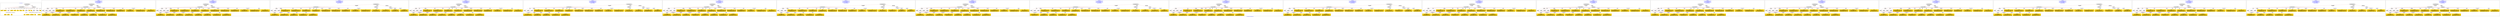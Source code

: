 digraph n0 {
fontcolor="blue"
remincross="true"
label="s23-s-national-portrait-gallery.json"
subgraph cluster_0 {
label="1-correct model"
n2[style="filled",color="white",fillcolor="lightgray",label="CulturalHeritageObject1"];
n3[shape="plaintext",style="filled",fillcolor="gold",label="Copyright"];
n4[shape="plaintext",style="filled",fillcolor="gold",label="DateOfWork"];
n5[style="filled",color="white",fillcolor="lightgray",label="Person1"];
n6[shape="plaintext",style="filled",fillcolor="gold",label="Description"];
n7[shape="plaintext",style="filled",fillcolor="gold",label="Dimension"];
n8[shape="plaintext",style="filled",fillcolor="gold",label="Medium"];
n9[shape="plaintext",style="filled",fillcolor="gold",label="CreditLine"];
n10[shape="plaintext",style="filled",fillcolor="gold",label="Owner"];
n11[style="filled",color="white",fillcolor="lightgray",label="Concept1"];
n12[shape="plaintext",style="filled",fillcolor="gold",label="Title"];
n13[shape="plaintext",style="filled",fillcolor="gold",label="Ref"];
n14[style="filled",color="white",fillcolor="lightgray",label="Person2"];
n15[style="filled",color="white",fillcolor="lightgray",label="Concept2"];
n16[shape="plaintext",style="filled",fillcolor="gold",label="birthDate"];
n17[shape="plaintext",style="filled",fillcolor="gold",label="deathDate"];
n18[shape="plaintext",style="filled",fillcolor="gold",label="Artist"];
n19[shape="plaintext",style="filled",fillcolor="gold",label="sitterBirthDate"];
n20[shape="plaintext",style="filled",fillcolor="gold",label="sitterDeathDate"];
n21[shape="plaintext",style="filled",fillcolor="gold",label="values"];
n22[style="filled",color="white",fillcolor="lightgray",label="EuropeanaAggregation1"];
n23[style="filled",color="white",fillcolor="lightgray",label="WebResource1"];
n24[shape="plaintext",style="filled",fillcolor="gold",label="Image"];
n25[shape="plaintext",style="filled",fillcolor="gold",label="values"];
n26[shape="plaintext",style="filled",fillcolor="gold",label="Classification"];
}
subgraph cluster_1 {
label="candidate 0\nlink coherence:0.9583333333333334\nnode coherence:1.0\nconfidence:0.5794243988647976\nmapping score:0.6375859107327103\ncost:23.99975\n-precision:0.96-recall:0.96"
n28[style="filled",color="white",fillcolor="lightgray",label="CulturalHeritageObject1"];
n29[style="filled",color="white",fillcolor="lightgray",label="Person1"];
n30[style="filled",color="white",fillcolor="lightgray",label="Person2"];
n31[style="filled",color="white",fillcolor="lightgray",label="Concept1"];
n32[style="filled",color="white",fillcolor="lightgray",label="Concept2"];
n33[style="filled",color="white",fillcolor="lightgray",label="EuropeanaAggregation1"];
n34[style="filled",color="white",fillcolor="lightgray",label="WebResource1"];
n35[shape="plaintext",style="filled",fillcolor="gold",label="values\n[Concept,prefLabel,0.544]\n[CulturalHeritageObject,description,0.259]\n[Person,biographicalInformation,0.111]\n[CulturalHeritageObject,title,0.086]"];
n36[shape="plaintext",style="filled",fillcolor="gold",label="birthDate\n[Person,dateOfBirth,0.502]\n[Person,dateOfDeath,0.332]\n[CulturalHeritageObject,created,0.106]\n[CulturalHeritageObject,description,0.06]"];
n37[shape="plaintext",style="filled",fillcolor="gold",label="Medium\n[CulturalHeritageObject,medium,0.789]\n[CulturalHeritageObject,provenance,0.089]\n[CulturalHeritageObject,description,0.068]\n[Concept,prefLabel,0.054]"];
n38[shape="plaintext",style="filled",fillcolor="gold",label="Dimension\n[CulturalHeritageObject,extent,0.661]\n[CulturalHeritageObject,accessionNumber,0.162]\n[CulturalHeritageObject,description,0.105]\n[CulturalHeritageObject,medium,0.072]"];
n39[shape="plaintext",style="filled",fillcolor="gold",label="Copyright\n[CulturalHeritageObject,rights,0.878]\n[CulturalHeritageObject,provenance,0.062]\n[Person,nameOfThePerson,0.034]\n[CulturalHeritageObject,description,0.026]"];
n40[shape="plaintext",style="filled",fillcolor="gold",label="Title\n[Person,nameOfThePerson,0.405]\n[CulturalHeritageObject,title,0.26]\n[CulturalHeritageObject,description,0.174]\n[CulturalHeritageObject,provenance,0.162]"];
n41[shape="plaintext",style="filled",fillcolor="gold",label="Classification\n[Concept,prefLabel,0.492]\n[Person,biographicalInformation,0.26]\n[CulturalHeritageObject,description,0.173]\n[CulturalHeritageObject,provenance,0.074]"];
n42[shape="plaintext",style="filled",fillcolor="gold",label="CreditLine\n[CulturalHeritageObject,rightsHolder,0.487]\n[CulturalHeritageObject,provenance,0.376]\n[CulturalHeritageObject,description,0.074]\n[Person,biographicalInformation,0.063]"];
n43[shape="plaintext",style="filled",fillcolor="gold",label="Artist\n[Person,nameOfThePerson,0.613]\n[Document,classLink,0.166]\n[CulturalHeritageObject,description,0.112]\n[CulturalHeritageObject,provenance,0.109]"];
n44[shape="plaintext",style="filled",fillcolor="gold",label="Owner\n[CulturalHeritageObject,rightsHolder,0.741]\n[CulturalHeritageObject,provenance,0.192]\n[CulturalHeritageObject,description,0.034]\n[Person,biographicalInformation,0.033]"];
n45[shape="plaintext",style="filled",fillcolor="gold",label="Image\n[WebResource,classLink,0.852]\n[Document,classLink,0.142]\n[CulturalHeritageObject,description,0.004]\n[Person,biographicalInformation,0.002]"];
n46[shape="plaintext",style="filled",fillcolor="gold",label="Description\n[CulturalHeritageObject,description,0.432]\n[Person,biographicalInformation,0.394]\n[CulturalHeritageObject,title,0.111]\n[CulturalHeritageObject,provenance,0.063]"];
n47[shape="plaintext",style="filled",fillcolor="gold",label="deathDate\n[Person,dateOfDeath,0.423]\n[Person,dateOfBirth,0.374]\n[CulturalHeritageObject,created,0.134]\n[CulturalHeritageObject,title,0.069]"];
n48[shape="plaintext",style="filled",fillcolor="gold",label="values\n[Person,nameOfThePerson,0.522]\n[CulturalHeritageObject,title,0.181]\n[CulturalHeritageObject,provenance,0.151]\n[Document,classLink,0.146]"];
n49[shape="plaintext",style="filled",fillcolor="gold",label="sitterBirthDate\n[Person,dateOfBirth,0.515]\n[Person,dateOfDeath,0.356]\n[CulturalHeritageObject,created,0.079]\n[CulturalHeritageObject,title,0.05]"];
n50[shape="plaintext",style="filled",fillcolor="gold",label="DateOfWork\n[CulturalHeritageObject,created,0.371]\n[Person,dateOfBirth,0.292]\n[Person,dateOfDeath,0.287]\n[CulturalHeritageObject,description,0.05]"];
n51[shape="plaintext",style="filled",fillcolor="gold",label="Ref\n[CulturalHeritageObject,accessionNumber,0.995]\n[CulturalHeritageObject,extent,0.002]\n[CulturalHeritageObject,description,0.002]\n[CulturalHeritageObject,provenance,0.002]"];
n52[shape="plaintext",style="filled",fillcolor="gold",label="sitterDeathDate\n[Person,dateOfDeath,0.465]\n[Person,dateOfBirth,0.406]\n[CulturalHeritageObject,created,0.072]\n[CulturalHeritageObject,title,0.057]"];
}
subgraph cluster_2 {
label="candidate 1\nlink coherence:0.9583333333333334\nnode coherence:1.0\nconfidence:0.5685215385078255\nmapping score:0.633951623947053\ncost:23.99975\n-precision:0.83-recall:0.83"
n54[style="filled",color="white",fillcolor="lightgray",label="CulturalHeritageObject1"];
n55[style="filled",color="white",fillcolor="lightgray",label="Person1"];
n56[style="filled",color="white",fillcolor="lightgray",label="Person2"];
n57[style="filled",color="white",fillcolor="lightgray",label="Concept1"];
n58[style="filled",color="white",fillcolor="lightgray",label="Concept2"];
n59[style="filled",color="white",fillcolor="lightgray",label="EuropeanaAggregation1"];
n60[style="filled",color="white",fillcolor="lightgray",label="WebResource1"];
n61[shape="plaintext",style="filled",fillcolor="gold",label="values\n[Concept,prefLabel,0.544]\n[CulturalHeritageObject,description,0.259]\n[Person,biographicalInformation,0.111]\n[CulturalHeritageObject,title,0.086]"];
n62[shape="plaintext",style="filled",fillcolor="gold",label="birthDate\n[Person,dateOfBirth,0.502]\n[Person,dateOfDeath,0.332]\n[CulturalHeritageObject,created,0.106]\n[CulturalHeritageObject,description,0.06]"];
n63[shape="plaintext",style="filled",fillcolor="gold",label="Medium\n[CulturalHeritageObject,medium,0.789]\n[CulturalHeritageObject,provenance,0.089]\n[CulturalHeritageObject,description,0.068]\n[Concept,prefLabel,0.054]"];
n64[shape="plaintext",style="filled",fillcolor="gold",label="Dimension\n[CulturalHeritageObject,extent,0.661]\n[CulturalHeritageObject,accessionNumber,0.162]\n[CulturalHeritageObject,description,0.105]\n[CulturalHeritageObject,medium,0.072]"];
n65[shape="plaintext",style="filled",fillcolor="gold",label="Copyright\n[CulturalHeritageObject,rights,0.878]\n[CulturalHeritageObject,provenance,0.062]\n[Person,nameOfThePerson,0.034]\n[CulturalHeritageObject,description,0.026]"];
n66[shape="plaintext",style="filled",fillcolor="gold",label="values\n[Person,nameOfThePerson,0.522]\n[CulturalHeritageObject,title,0.181]\n[CulturalHeritageObject,provenance,0.151]\n[Document,classLink,0.146]"];
n67[shape="plaintext",style="filled",fillcolor="gold",label="Classification\n[Concept,prefLabel,0.492]\n[Person,biographicalInformation,0.26]\n[CulturalHeritageObject,description,0.173]\n[CulturalHeritageObject,provenance,0.074]"];
n68[shape="plaintext",style="filled",fillcolor="gold",label="CreditLine\n[CulturalHeritageObject,rightsHolder,0.487]\n[CulturalHeritageObject,provenance,0.376]\n[CulturalHeritageObject,description,0.074]\n[Person,biographicalInformation,0.063]"];
n69[shape="plaintext",style="filled",fillcolor="gold",label="Title\n[Person,nameOfThePerson,0.405]\n[CulturalHeritageObject,title,0.26]\n[CulturalHeritageObject,description,0.174]\n[CulturalHeritageObject,provenance,0.162]"];
n70[shape="plaintext",style="filled",fillcolor="gold",label="Owner\n[CulturalHeritageObject,rightsHolder,0.741]\n[CulturalHeritageObject,provenance,0.192]\n[CulturalHeritageObject,description,0.034]\n[Person,biographicalInformation,0.033]"];
n71[shape="plaintext",style="filled",fillcolor="gold",label="Image\n[WebResource,classLink,0.852]\n[Document,classLink,0.142]\n[CulturalHeritageObject,description,0.004]\n[Person,biographicalInformation,0.002]"];
n72[shape="plaintext",style="filled",fillcolor="gold",label="Description\n[CulturalHeritageObject,description,0.432]\n[Person,biographicalInformation,0.394]\n[CulturalHeritageObject,title,0.111]\n[CulturalHeritageObject,provenance,0.063]"];
n73[shape="plaintext",style="filled",fillcolor="gold",label="deathDate\n[Person,dateOfDeath,0.423]\n[Person,dateOfBirth,0.374]\n[CulturalHeritageObject,created,0.134]\n[CulturalHeritageObject,title,0.069]"];
n74[shape="plaintext",style="filled",fillcolor="gold",label="Artist\n[Person,nameOfThePerson,0.613]\n[Document,classLink,0.166]\n[CulturalHeritageObject,description,0.112]\n[CulturalHeritageObject,provenance,0.109]"];
n75[shape="plaintext",style="filled",fillcolor="gold",label="sitterBirthDate\n[Person,dateOfBirth,0.515]\n[Person,dateOfDeath,0.356]\n[CulturalHeritageObject,created,0.079]\n[CulturalHeritageObject,title,0.05]"];
n76[shape="plaintext",style="filled",fillcolor="gold",label="DateOfWork\n[CulturalHeritageObject,created,0.371]\n[Person,dateOfBirth,0.292]\n[Person,dateOfDeath,0.287]\n[CulturalHeritageObject,description,0.05]"];
n77[shape="plaintext",style="filled",fillcolor="gold",label="Ref\n[CulturalHeritageObject,accessionNumber,0.995]\n[CulturalHeritageObject,extent,0.002]\n[CulturalHeritageObject,description,0.002]\n[CulturalHeritageObject,provenance,0.002]"];
n78[shape="plaintext",style="filled",fillcolor="gold",label="sitterDeathDate\n[Person,dateOfDeath,0.465]\n[Person,dateOfBirth,0.406]\n[CulturalHeritageObject,created,0.072]\n[CulturalHeritageObject,title,0.057]"];
}
subgraph cluster_3 {
label="candidate 10\nlink coherence:0.9166666666666666\nnode coherence:1.0\nconfidence:0.5685215385078255\nmapping score:0.633951623947053\ncost:123.009752\n-precision:0.79-recall:0.79"
n80[style="filled",color="white",fillcolor="lightgray",label="CulturalHeritageObject1"];
n81[style="filled",color="white",fillcolor="lightgray",label="Person1"];
n82[style="filled",color="white",fillcolor="lightgray",label="Concept1"];
n83[style="filled",color="white",fillcolor="lightgray",label="Concept2"];
n84[style="filled",color="white",fillcolor="lightgray",label="EuropeanaAggregation1"];
n85[style="filled",color="white",fillcolor="lightgray",label="WebResource1"];
n86[style="filled",color="white",fillcolor="lightgray",label="Person2"];
n87[shape="plaintext",style="filled",fillcolor="gold",label="values\n[Concept,prefLabel,0.544]\n[CulturalHeritageObject,description,0.259]\n[Person,biographicalInformation,0.111]\n[CulturalHeritageObject,title,0.086]"];
n88[shape="plaintext",style="filled",fillcolor="gold",label="birthDate\n[Person,dateOfBirth,0.502]\n[Person,dateOfDeath,0.332]\n[CulturalHeritageObject,created,0.106]\n[CulturalHeritageObject,description,0.06]"];
n89[shape="plaintext",style="filled",fillcolor="gold",label="Medium\n[CulturalHeritageObject,medium,0.789]\n[CulturalHeritageObject,provenance,0.089]\n[CulturalHeritageObject,description,0.068]\n[Concept,prefLabel,0.054]"];
n90[shape="plaintext",style="filled",fillcolor="gold",label="Dimension\n[CulturalHeritageObject,extent,0.661]\n[CulturalHeritageObject,accessionNumber,0.162]\n[CulturalHeritageObject,description,0.105]\n[CulturalHeritageObject,medium,0.072]"];
n91[shape="plaintext",style="filled",fillcolor="gold",label="Copyright\n[CulturalHeritageObject,rights,0.878]\n[CulturalHeritageObject,provenance,0.062]\n[Person,nameOfThePerson,0.034]\n[CulturalHeritageObject,description,0.026]"];
n92[shape="plaintext",style="filled",fillcolor="gold",label="values\n[Person,nameOfThePerson,0.522]\n[CulturalHeritageObject,title,0.181]\n[CulturalHeritageObject,provenance,0.151]\n[Document,classLink,0.146]"];
n93[shape="plaintext",style="filled",fillcolor="gold",label="Classification\n[Concept,prefLabel,0.492]\n[Person,biographicalInformation,0.26]\n[CulturalHeritageObject,description,0.173]\n[CulturalHeritageObject,provenance,0.074]"];
n94[shape="plaintext",style="filled",fillcolor="gold",label="CreditLine\n[CulturalHeritageObject,rightsHolder,0.487]\n[CulturalHeritageObject,provenance,0.376]\n[CulturalHeritageObject,description,0.074]\n[Person,biographicalInformation,0.063]"];
n95[shape="plaintext",style="filled",fillcolor="gold",label="Title\n[Person,nameOfThePerson,0.405]\n[CulturalHeritageObject,title,0.26]\n[CulturalHeritageObject,description,0.174]\n[CulturalHeritageObject,provenance,0.162]"];
n96[shape="plaintext",style="filled",fillcolor="gold",label="Owner\n[CulturalHeritageObject,rightsHolder,0.741]\n[CulturalHeritageObject,provenance,0.192]\n[CulturalHeritageObject,description,0.034]\n[Person,biographicalInformation,0.033]"];
n97[shape="plaintext",style="filled",fillcolor="gold",label="Image\n[WebResource,classLink,0.852]\n[Document,classLink,0.142]\n[CulturalHeritageObject,description,0.004]\n[Person,biographicalInformation,0.002]"];
n98[shape="plaintext",style="filled",fillcolor="gold",label="Description\n[CulturalHeritageObject,description,0.432]\n[Person,biographicalInformation,0.394]\n[CulturalHeritageObject,title,0.111]\n[CulturalHeritageObject,provenance,0.063]"];
n99[shape="plaintext",style="filled",fillcolor="gold",label="deathDate\n[Person,dateOfDeath,0.423]\n[Person,dateOfBirth,0.374]\n[CulturalHeritageObject,created,0.134]\n[CulturalHeritageObject,title,0.069]"];
n100[shape="plaintext",style="filled",fillcolor="gold",label="Artist\n[Person,nameOfThePerson,0.613]\n[Document,classLink,0.166]\n[CulturalHeritageObject,description,0.112]\n[CulturalHeritageObject,provenance,0.109]"];
n101[shape="plaintext",style="filled",fillcolor="gold",label="sitterBirthDate\n[Person,dateOfBirth,0.515]\n[Person,dateOfDeath,0.356]\n[CulturalHeritageObject,created,0.079]\n[CulturalHeritageObject,title,0.05]"];
n102[shape="plaintext",style="filled",fillcolor="gold",label="DateOfWork\n[CulturalHeritageObject,created,0.371]\n[Person,dateOfBirth,0.292]\n[Person,dateOfDeath,0.287]\n[CulturalHeritageObject,description,0.05]"];
n103[shape="plaintext",style="filled",fillcolor="gold",label="Ref\n[CulturalHeritageObject,accessionNumber,0.995]\n[CulturalHeritageObject,extent,0.002]\n[CulturalHeritageObject,description,0.002]\n[CulturalHeritageObject,provenance,0.002]"];
n104[shape="plaintext",style="filled",fillcolor="gold",label="sitterDeathDate\n[Person,dateOfDeath,0.465]\n[Person,dateOfBirth,0.406]\n[CulturalHeritageObject,created,0.072]\n[CulturalHeritageObject,title,0.057]"];
}
subgraph cluster_4 {
label="candidate 11\nlink coherence:0.9166666666666666\nnode coherence:1.0\nconfidence:0.5685215385078255\nmapping score:0.633951623947053\ncost:123.009822\n-precision:0.83-recall:0.83"
n106[style="filled",color="white",fillcolor="lightgray",label="CulturalHeritageObject1"];
n107[style="filled",color="white",fillcolor="lightgray",label="Person1"];
n108[style="filled",color="white",fillcolor="lightgray",label="Person2"];
n109[style="filled",color="white",fillcolor="lightgray",label="Concept1"];
n110[style="filled",color="white",fillcolor="lightgray",label="Concept2"];
n111[style="filled",color="white",fillcolor="lightgray",label="EuropeanaAggregation1"];
n112[style="filled",color="white",fillcolor="lightgray",label="WebResource1"];
n113[shape="plaintext",style="filled",fillcolor="gold",label="values\n[Concept,prefLabel,0.544]\n[CulturalHeritageObject,description,0.259]\n[Person,biographicalInformation,0.111]\n[CulturalHeritageObject,title,0.086]"];
n114[shape="plaintext",style="filled",fillcolor="gold",label="birthDate\n[Person,dateOfBirth,0.502]\n[Person,dateOfDeath,0.332]\n[CulturalHeritageObject,created,0.106]\n[CulturalHeritageObject,description,0.06]"];
n115[shape="plaintext",style="filled",fillcolor="gold",label="Medium\n[CulturalHeritageObject,medium,0.789]\n[CulturalHeritageObject,provenance,0.089]\n[CulturalHeritageObject,description,0.068]\n[Concept,prefLabel,0.054]"];
n116[shape="plaintext",style="filled",fillcolor="gold",label="Dimension\n[CulturalHeritageObject,extent,0.661]\n[CulturalHeritageObject,accessionNumber,0.162]\n[CulturalHeritageObject,description,0.105]\n[CulturalHeritageObject,medium,0.072]"];
n117[shape="plaintext",style="filled",fillcolor="gold",label="Copyright\n[CulturalHeritageObject,rights,0.878]\n[CulturalHeritageObject,provenance,0.062]\n[Person,nameOfThePerson,0.034]\n[CulturalHeritageObject,description,0.026]"];
n118[shape="plaintext",style="filled",fillcolor="gold",label="values\n[Person,nameOfThePerson,0.522]\n[CulturalHeritageObject,title,0.181]\n[CulturalHeritageObject,provenance,0.151]\n[Document,classLink,0.146]"];
n119[shape="plaintext",style="filled",fillcolor="gold",label="Classification\n[Concept,prefLabel,0.492]\n[Person,biographicalInformation,0.26]\n[CulturalHeritageObject,description,0.173]\n[CulturalHeritageObject,provenance,0.074]"];
n120[shape="plaintext",style="filled",fillcolor="gold",label="CreditLine\n[CulturalHeritageObject,rightsHolder,0.487]\n[CulturalHeritageObject,provenance,0.376]\n[CulturalHeritageObject,description,0.074]\n[Person,biographicalInformation,0.063]"];
n121[shape="plaintext",style="filled",fillcolor="gold",label="Title\n[Person,nameOfThePerson,0.405]\n[CulturalHeritageObject,title,0.26]\n[CulturalHeritageObject,description,0.174]\n[CulturalHeritageObject,provenance,0.162]"];
n122[shape="plaintext",style="filled",fillcolor="gold",label="Owner\n[CulturalHeritageObject,rightsHolder,0.741]\n[CulturalHeritageObject,provenance,0.192]\n[CulturalHeritageObject,description,0.034]\n[Person,biographicalInformation,0.033]"];
n123[shape="plaintext",style="filled",fillcolor="gold",label="Image\n[WebResource,classLink,0.852]\n[Document,classLink,0.142]\n[CulturalHeritageObject,description,0.004]\n[Person,biographicalInformation,0.002]"];
n124[shape="plaintext",style="filled",fillcolor="gold",label="Description\n[CulturalHeritageObject,description,0.432]\n[Person,biographicalInformation,0.394]\n[CulturalHeritageObject,title,0.111]\n[CulturalHeritageObject,provenance,0.063]"];
n125[shape="plaintext",style="filled",fillcolor="gold",label="deathDate\n[Person,dateOfDeath,0.423]\n[Person,dateOfBirth,0.374]\n[CulturalHeritageObject,created,0.134]\n[CulturalHeritageObject,title,0.069]"];
n126[shape="plaintext",style="filled",fillcolor="gold",label="Artist\n[Person,nameOfThePerson,0.613]\n[Document,classLink,0.166]\n[CulturalHeritageObject,description,0.112]\n[CulturalHeritageObject,provenance,0.109]"];
n127[shape="plaintext",style="filled",fillcolor="gold",label="sitterBirthDate\n[Person,dateOfBirth,0.515]\n[Person,dateOfDeath,0.356]\n[CulturalHeritageObject,created,0.079]\n[CulturalHeritageObject,title,0.05]"];
n128[shape="plaintext",style="filled",fillcolor="gold",label="DateOfWork\n[CulturalHeritageObject,created,0.371]\n[Person,dateOfBirth,0.292]\n[Person,dateOfDeath,0.287]\n[CulturalHeritageObject,description,0.05]"];
n129[shape="plaintext",style="filled",fillcolor="gold",label="Ref\n[CulturalHeritageObject,accessionNumber,0.995]\n[CulturalHeritageObject,extent,0.002]\n[CulturalHeritageObject,description,0.002]\n[CulturalHeritageObject,provenance,0.002]"];
n130[shape="plaintext",style="filled",fillcolor="gold",label="sitterDeathDate\n[Person,dateOfDeath,0.465]\n[Person,dateOfBirth,0.406]\n[CulturalHeritageObject,created,0.072]\n[CulturalHeritageObject,title,0.057]"];
}
subgraph cluster_5 {
label="candidate 12\nlink coherence:0.9166666666666666\nnode coherence:1.0\nconfidence:0.5685215385078255\nmapping score:0.633951623947053\ncost:123.009842\n-precision:0.79-recall:0.79"
n132[style="filled",color="white",fillcolor="lightgray",label="CulturalHeritageObject1"];
n133[style="filled",color="white",fillcolor="lightgray",label="Person2"];
n134[style="filled",color="white",fillcolor="lightgray",label="Concept1"];
n135[style="filled",color="white",fillcolor="lightgray",label="Concept2"];
n136[style="filled",color="white",fillcolor="lightgray",label="EuropeanaAggregation1"];
n137[style="filled",color="white",fillcolor="lightgray",label="WebResource1"];
n138[style="filled",color="white",fillcolor="lightgray",label="Person1"];
n139[shape="plaintext",style="filled",fillcolor="gold",label="values\n[Concept,prefLabel,0.544]\n[CulturalHeritageObject,description,0.259]\n[Person,biographicalInformation,0.111]\n[CulturalHeritageObject,title,0.086]"];
n140[shape="plaintext",style="filled",fillcolor="gold",label="birthDate\n[Person,dateOfBirth,0.502]\n[Person,dateOfDeath,0.332]\n[CulturalHeritageObject,created,0.106]\n[CulturalHeritageObject,description,0.06]"];
n141[shape="plaintext",style="filled",fillcolor="gold",label="Medium\n[CulturalHeritageObject,medium,0.789]\n[CulturalHeritageObject,provenance,0.089]\n[CulturalHeritageObject,description,0.068]\n[Concept,prefLabel,0.054]"];
n142[shape="plaintext",style="filled",fillcolor="gold",label="Dimension\n[CulturalHeritageObject,extent,0.661]\n[CulturalHeritageObject,accessionNumber,0.162]\n[CulturalHeritageObject,description,0.105]\n[CulturalHeritageObject,medium,0.072]"];
n143[shape="plaintext",style="filled",fillcolor="gold",label="Copyright\n[CulturalHeritageObject,rights,0.878]\n[CulturalHeritageObject,provenance,0.062]\n[Person,nameOfThePerson,0.034]\n[CulturalHeritageObject,description,0.026]"];
n144[shape="plaintext",style="filled",fillcolor="gold",label="values\n[Person,nameOfThePerson,0.522]\n[CulturalHeritageObject,title,0.181]\n[CulturalHeritageObject,provenance,0.151]\n[Document,classLink,0.146]"];
n145[shape="plaintext",style="filled",fillcolor="gold",label="Classification\n[Concept,prefLabel,0.492]\n[Person,biographicalInformation,0.26]\n[CulturalHeritageObject,description,0.173]\n[CulturalHeritageObject,provenance,0.074]"];
n146[shape="plaintext",style="filled",fillcolor="gold",label="CreditLine\n[CulturalHeritageObject,rightsHolder,0.487]\n[CulturalHeritageObject,provenance,0.376]\n[CulturalHeritageObject,description,0.074]\n[Person,biographicalInformation,0.063]"];
n147[shape="plaintext",style="filled",fillcolor="gold",label="Title\n[Person,nameOfThePerson,0.405]\n[CulturalHeritageObject,title,0.26]\n[CulturalHeritageObject,description,0.174]\n[CulturalHeritageObject,provenance,0.162]"];
n148[shape="plaintext",style="filled",fillcolor="gold",label="Owner\n[CulturalHeritageObject,rightsHolder,0.741]\n[CulturalHeritageObject,provenance,0.192]\n[CulturalHeritageObject,description,0.034]\n[Person,biographicalInformation,0.033]"];
n149[shape="plaintext",style="filled",fillcolor="gold",label="Image\n[WebResource,classLink,0.852]\n[Document,classLink,0.142]\n[CulturalHeritageObject,description,0.004]\n[Person,biographicalInformation,0.002]"];
n150[shape="plaintext",style="filled",fillcolor="gold",label="Description\n[CulturalHeritageObject,description,0.432]\n[Person,biographicalInformation,0.394]\n[CulturalHeritageObject,title,0.111]\n[CulturalHeritageObject,provenance,0.063]"];
n151[shape="plaintext",style="filled",fillcolor="gold",label="deathDate\n[Person,dateOfDeath,0.423]\n[Person,dateOfBirth,0.374]\n[CulturalHeritageObject,created,0.134]\n[CulturalHeritageObject,title,0.069]"];
n152[shape="plaintext",style="filled",fillcolor="gold",label="Artist\n[Person,nameOfThePerson,0.613]\n[Document,classLink,0.166]\n[CulturalHeritageObject,description,0.112]\n[CulturalHeritageObject,provenance,0.109]"];
n153[shape="plaintext",style="filled",fillcolor="gold",label="sitterBirthDate\n[Person,dateOfBirth,0.515]\n[Person,dateOfDeath,0.356]\n[CulturalHeritageObject,created,0.079]\n[CulturalHeritageObject,title,0.05]"];
n154[shape="plaintext",style="filled",fillcolor="gold",label="DateOfWork\n[CulturalHeritageObject,created,0.371]\n[Person,dateOfBirth,0.292]\n[Person,dateOfDeath,0.287]\n[CulturalHeritageObject,description,0.05]"];
n155[shape="plaintext",style="filled",fillcolor="gold",label="Ref\n[CulturalHeritageObject,accessionNumber,0.995]\n[CulturalHeritageObject,extent,0.002]\n[CulturalHeritageObject,description,0.002]\n[CulturalHeritageObject,provenance,0.002]"];
n156[shape="plaintext",style="filled",fillcolor="gold",label="sitterDeathDate\n[Person,dateOfDeath,0.465]\n[Person,dateOfBirth,0.406]\n[CulturalHeritageObject,created,0.072]\n[CulturalHeritageObject,title,0.057]"];
}
subgraph cluster_6 {
label="candidate 13\nlink coherence:0.9166666666666666\nnode coherence:1.0\nconfidence:0.5673574581212518\nmapping score:0.6335635971515284\ncost:23.99974\n-precision:0.92-recall:0.92"
n158[style="filled",color="white",fillcolor="lightgray",label="CulturalHeritageObject1"];
n159[style="filled",color="white",fillcolor="lightgray",label="Person1"];
n160[style="filled",color="white",fillcolor="lightgray",label="Person2"];
n161[style="filled",color="white",fillcolor="lightgray",label="Concept1"];
n162[style="filled",color="white",fillcolor="lightgray",label="Concept2"];
n163[style="filled",color="white",fillcolor="lightgray",label="EuropeanaAggregation1"];
n164[style="filled",color="white",fillcolor="lightgray",label="WebResource1"];
n165[shape="plaintext",style="filled",fillcolor="gold",label="values\n[Concept,prefLabel,0.544]\n[CulturalHeritageObject,description,0.259]\n[Person,biographicalInformation,0.111]\n[CulturalHeritageObject,title,0.086]"];
n166[shape="plaintext",style="filled",fillcolor="gold",label="birthDate\n[Person,dateOfBirth,0.502]\n[Person,dateOfDeath,0.332]\n[CulturalHeritageObject,created,0.106]\n[CulturalHeritageObject,description,0.06]"];
n167[shape="plaintext",style="filled",fillcolor="gold",label="Medium\n[CulturalHeritageObject,medium,0.789]\n[CulturalHeritageObject,provenance,0.089]\n[CulturalHeritageObject,description,0.068]\n[Concept,prefLabel,0.054]"];
n168[shape="plaintext",style="filled",fillcolor="gold",label="Dimension\n[CulturalHeritageObject,extent,0.661]\n[CulturalHeritageObject,accessionNumber,0.162]\n[CulturalHeritageObject,description,0.105]\n[CulturalHeritageObject,medium,0.072]"];
n169[shape="plaintext",style="filled",fillcolor="gold",label="Copyright\n[CulturalHeritageObject,rights,0.878]\n[CulturalHeritageObject,provenance,0.062]\n[Person,nameOfThePerson,0.034]\n[CulturalHeritageObject,description,0.026]"];
n170[shape="plaintext",style="filled",fillcolor="gold",label="Title\n[Person,nameOfThePerson,0.405]\n[CulturalHeritageObject,title,0.26]\n[CulturalHeritageObject,description,0.174]\n[CulturalHeritageObject,provenance,0.162]"];
n171[shape="plaintext",style="filled",fillcolor="gold",label="Classification\n[Concept,prefLabel,0.492]\n[Person,biographicalInformation,0.26]\n[CulturalHeritageObject,description,0.173]\n[CulturalHeritageObject,provenance,0.074]"];
n172[shape="plaintext",style="filled",fillcolor="gold",label="CreditLine\n[CulturalHeritageObject,rightsHolder,0.487]\n[CulturalHeritageObject,provenance,0.376]\n[CulturalHeritageObject,description,0.074]\n[Person,biographicalInformation,0.063]"];
n173[shape="plaintext",style="filled",fillcolor="gold",label="Artist\n[Person,nameOfThePerson,0.613]\n[Document,classLink,0.166]\n[CulturalHeritageObject,description,0.112]\n[CulturalHeritageObject,provenance,0.109]"];
n174[shape="plaintext",style="filled",fillcolor="gold",label="Owner\n[CulturalHeritageObject,rightsHolder,0.741]\n[CulturalHeritageObject,provenance,0.192]\n[CulturalHeritageObject,description,0.034]\n[Person,biographicalInformation,0.033]"];
n175[shape="plaintext",style="filled",fillcolor="gold",label="Image\n[WebResource,classLink,0.852]\n[Document,classLink,0.142]\n[CulturalHeritageObject,description,0.004]\n[Person,biographicalInformation,0.002]"];
n176[shape="plaintext",style="filled",fillcolor="gold",label="Description\n[CulturalHeritageObject,description,0.432]\n[Person,biographicalInformation,0.394]\n[CulturalHeritageObject,title,0.111]\n[CulturalHeritageObject,provenance,0.063]"];
n177[shape="plaintext",style="filled",fillcolor="gold",label="deathDate\n[Person,dateOfDeath,0.423]\n[Person,dateOfBirth,0.374]\n[CulturalHeritageObject,created,0.134]\n[CulturalHeritageObject,title,0.069]"];
n178[shape="plaintext",style="filled",fillcolor="gold",label="values\n[Person,nameOfThePerson,0.522]\n[CulturalHeritageObject,title,0.181]\n[CulturalHeritageObject,provenance,0.151]\n[Document,classLink,0.146]"];
n179[shape="plaintext",style="filled",fillcolor="gold",label="sitterDeathDate\n[Person,dateOfDeath,0.465]\n[Person,dateOfBirth,0.406]\n[CulturalHeritageObject,created,0.072]\n[CulturalHeritageObject,title,0.057]"];
n180[shape="plaintext",style="filled",fillcolor="gold",label="DateOfWork\n[CulturalHeritageObject,created,0.371]\n[Person,dateOfBirth,0.292]\n[Person,dateOfDeath,0.287]\n[CulturalHeritageObject,description,0.05]"];
n181[shape="plaintext",style="filled",fillcolor="gold",label="Ref\n[CulturalHeritageObject,accessionNumber,0.995]\n[CulturalHeritageObject,extent,0.002]\n[CulturalHeritageObject,description,0.002]\n[CulturalHeritageObject,provenance,0.002]"];
n182[shape="plaintext",style="filled",fillcolor="gold",label="sitterBirthDate\n[Person,dateOfBirth,0.515]\n[Person,dateOfDeath,0.356]\n[CulturalHeritageObject,created,0.079]\n[CulturalHeritageObject,title,0.05]"];
}
subgraph cluster_7 {
label="candidate 14\nlink coherence:0.9166666666666666\nnode coherence:1.0\nconfidence:0.5673574581212518\nmapping score:0.6335635971515284\ncost:123.009752\n-precision:0.83-recall:0.83"
n184[style="filled",color="white",fillcolor="lightgray",label="CulturalHeritageObject1"];
n185[style="filled",color="white",fillcolor="lightgray",label="Person1"];
n186[style="filled",color="white",fillcolor="lightgray",label="Concept1"];
n187[style="filled",color="white",fillcolor="lightgray",label="Concept2"];
n188[style="filled",color="white",fillcolor="lightgray",label="EuropeanaAggregation1"];
n189[style="filled",color="white",fillcolor="lightgray",label="WebResource1"];
n190[style="filled",color="white",fillcolor="lightgray",label="Person2"];
n191[shape="plaintext",style="filled",fillcolor="gold",label="values\n[Concept,prefLabel,0.544]\n[CulturalHeritageObject,description,0.259]\n[Person,biographicalInformation,0.111]\n[CulturalHeritageObject,title,0.086]"];
n192[shape="plaintext",style="filled",fillcolor="gold",label="birthDate\n[Person,dateOfBirth,0.502]\n[Person,dateOfDeath,0.332]\n[CulturalHeritageObject,created,0.106]\n[CulturalHeritageObject,description,0.06]"];
n193[shape="plaintext",style="filled",fillcolor="gold",label="Medium\n[CulturalHeritageObject,medium,0.789]\n[CulturalHeritageObject,provenance,0.089]\n[CulturalHeritageObject,description,0.068]\n[Concept,prefLabel,0.054]"];
n194[shape="plaintext",style="filled",fillcolor="gold",label="Dimension\n[CulturalHeritageObject,extent,0.661]\n[CulturalHeritageObject,accessionNumber,0.162]\n[CulturalHeritageObject,description,0.105]\n[CulturalHeritageObject,medium,0.072]"];
n195[shape="plaintext",style="filled",fillcolor="gold",label="Copyright\n[CulturalHeritageObject,rights,0.878]\n[CulturalHeritageObject,provenance,0.062]\n[Person,nameOfThePerson,0.034]\n[CulturalHeritageObject,description,0.026]"];
n196[shape="plaintext",style="filled",fillcolor="gold",label="Title\n[Person,nameOfThePerson,0.405]\n[CulturalHeritageObject,title,0.26]\n[CulturalHeritageObject,description,0.174]\n[CulturalHeritageObject,provenance,0.162]"];
n197[shape="plaintext",style="filled",fillcolor="gold",label="Classification\n[Concept,prefLabel,0.492]\n[Person,biographicalInformation,0.26]\n[CulturalHeritageObject,description,0.173]\n[CulturalHeritageObject,provenance,0.074]"];
n198[shape="plaintext",style="filled",fillcolor="gold",label="CreditLine\n[CulturalHeritageObject,rightsHolder,0.487]\n[CulturalHeritageObject,provenance,0.376]\n[CulturalHeritageObject,description,0.074]\n[Person,biographicalInformation,0.063]"];
n199[shape="plaintext",style="filled",fillcolor="gold",label="Artist\n[Person,nameOfThePerson,0.613]\n[Document,classLink,0.166]\n[CulturalHeritageObject,description,0.112]\n[CulturalHeritageObject,provenance,0.109]"];
n200[shape="plaintext",style="filled",fillcolor="gold",label="Owner\n[CulturalHeritageObject,rightsHolder,0.741]\n[CulturalHeritageObject,provenance,0.192]\n[CulturalHeritageObject,description,0.034]\n[Person,biographicalInformation,0.033]"];
n201[shape="plaintext",style="filled",fillcolor="gold",label="Image\n[WebResource,classLink,0.852]\n[Document,classLink,0.142]\n[CulturalHeritageObject,description,0.004]\n[Person,biographicalInformation,0.002]"];
n202[shape="plaintext",style="filled",fillcolor="gold",label="Description\n[CulturalHeritageObject,description,0.432]\n[Person,biographicalInformation,0.394]\n[CulturalHeritageObject,title,0.111]\n[CulturalHeritageObject,provenance,0.063]"];
n203[shape="plaintext",style="filled",fillcolor="gold",label="deathDate\n[Person,dateOfDeath,0.423]\n[Person,dateOfBirth,0.374]\n[CulturalHeritageObject,created,0.134]\n[CulturalHeritageObject,title,0.069]"];
n204[shape="plaintext",style="filled",fillcolor="gold",label="values\n[Person,nameOfThePerson,0.522]\n[CulturalHeritageObject,title,0.181]\n[CulturalHeritageObject,provenance,0.151]\n[Document,classLink,0.146]"];
n205[shape="plaintext",style="filled",fillcolor="gold",label="sitterDeathDate\n[Person,dateOfDeath,0.465]\n[Person,dateOfBirth,0.406]\n[CulturalHeritageObject,created,0.072]\n[CulturalHeritageObject,title,0.057]"];
n206[shape="plaintext",style="filled",fillcolor="gold",label="DateOfWork\n[CulturalHeritageObject,created,0.371]\n[Person,dateOfBirth,0.292]\n[Person,dateOfDeath,0.287]\n[CulturalHeritageObject,description,0.05]"];
n207[shape="plaintext",style="filled",fillcolor="gold",label="Ref\n[CulturalHeritageObject,accessionNumber,0.995]\n[CulturalHeritageObject,extent,0.002]\n[CulturalHeritageObject,description,0.002]\n[CulturalHeritageObject,provenance,0.002]"];
n208[shape="plaintext",style="filled",fillcolor="gold",label="sitterBirthDate\n[Person,dateOfBirth,0.515]\n[Person,dateOfDeath,0.356]\n[CulturalHeritageObject,created,0.079]\n[CulturalHeritageObject,title,0.05]"];
}
subgraph cluster_8 {
label="candidate 15\nlink coherence:0.9166666666666666\nnode coherence:1.0\nconfidence:0.5673574581212518\nmapping score:0.6335635971515284\ncost:123.009822\n-precision:0.88-recall:0.88"
n210[style="filled",color="white",fillcolor="lightgray",label="CulturalHeritageObject1"];
n211[style="filled",color="white",fillcolor="lightgray",label="Person1"];
n212[style="filled",color="white",fillcolor="lightgray",label="Person2"];
n213[style="filled",color="white",fillcolor="lightgray",label="Concept1"];
n214[style="filled",color="white",fillcolor="lightgray",label="Concept2"];
n215[style="filled",color="white",fillcolor="lightgray",label="EuropeanaAggregation1"];
n216[style="filled",color="white",fillcolor="lightgray",label="WebResource1"];
n217[shape="plaintext",style="filled",fillcolor="gold",label="values\n[Concept,prefLabel,0.544]\n[CulturalHeritageObject,description,0.259]\n[Person,biographicalInformation,0.111]\n[CulturalHeritageObject,title,0.086]"];
n218[shape="plaintext",style="filled",fillcolor="gold",label="birthDate\n[Person,dateOfBirth,0.502]\n[Person,dateOfDeath,0.332]\n[CulturalHeritageObject,created,0.106]\n[CulturalHeritageObject,description,0.06]"];
n219[shape="plaintext",style="filled",fillcolor="gold",label="Medium\n[CulturalHeritageObject,medium,0.789]\n[CulturalHeritageObject,provenance,0.089]\n[CulturalHeritageObject,description,0.068]\n[Concept,prefLabel,0.054]"];
n220[shape="plaintext",style="filled",fillcolor="gold",label="Dimension\n[CulturalHeritageObject,extent,0.661]\n[CulturalHeritageObject,accessionNumber,0.162]\n[CulturalHeritageObject,description,0.105]\n[CulturalHeritageObject,medium,0.072]"];
n221[shape="plaintext",style="filled",fillcolor="gold",label="Copyright\n[CulturalHeritageObject,rights,0.878]\n[CulturalHeritageObject,provenance,0.062]\n[Person,nameOfThePerson,0.034]\n[CulturalHeritageObject,description,0.026]"];
n222[shape="plaintext",style="filled",fillcolor="gold",label="Title\n[Person,nameOfThePerson,0.405]\n[CulturalHeritageObject,title,0.26]\n[CulturalHeritageObject,description,0.174]\n[CulturalHeritageObject,provenance,0.162]"];
n223[shape="plaintext",style="filled",fillcolor="gold",label="Classification\n[Concept,prefLabel,0.492]\n[Person,biographicalInformation,0.26]\n[CulturalHeritageObject,description,0.173]\n[CulturalHeritageObject,provenance,0.074]"];
n224[shape="plaintext",style="filled",fillcolor="gold",label="CreditLine\n[CulturalHeritageObject,rightsHolder,0.487]\n[CulturalHeritageObject,provenance,0.376]\n[CulturalHeritageObject,description,0.074]\n[Person,biographicalInformation,0.063]"];
n225[shape="plaintext",style="filled",fillcolor="gold",label="Artist\n[Person,nameOfThePerson,0.613]\n[Document,classLink,0.166]\n[CulturalHeritageObject,description,0.112]\n[CulturalHeritageObject,provenance,0.109]"];
n226[shape="plaintext",style="filled",fillcolor="gold",label="Owner\n[CulturalHeritageObject,rightsHolder,0.741]\n[CulturalHeritageObject,provenance,0.192]\n[CulturalHeritageObject,description,0.034]\n[Person,biographicalInformation,0.033]"];
n227[shape="plaintext",style="filled",fillcolor="gold",label="Image\n[WebResource,classLink,0.852]\n[Document,classLink,0.142]\n[CulturalHeritageObject,description,0.004]\n[Person,biographicalInformation,0.002]"];
n228[shape="plaintext",style="filled",fillcolor="gold",label="Description\n[CulturalHeritageObject,description,0.432]\n[Person,biographicalInformation,0.394]\n[CulturalHeritageObject,title,0.111]\n[CulturalHeritageObject,provenance,0.063]"];
n229[shape="plaintext",style="filled",fillcolor="gold",label="deathDate\n[Person,dateOfDeath,0.423]\n[Person,dateOfBirth,0.374]\n[CulturalHeritageObject,created,0.134]\n[CulturalHeritageObject,title,0.069]"];
n230[shape="plaintext",style="filled",fillcolor="gold",label="values\n[Person,nameOfThePerson,0.522]\n[CulturalHeritageObject,title,0.181]\n[CulturalHeritageObject,provenance,0.151]\n[Document,classLink,0.146]"];
n231[shape="plaintext",style="filled",fillcolor="gold",label="sitterDeathDate\n[Person,dateOfDeath,0.465]\n[Person,dateOfBirth,0.406]\n[CulturalHeritageObject,created,0.072]\n[CulturalHeritageObject,title,0.057]"];
n232[shape="plaintext",style="filled",fillcolor="gold",label="DateOfWork\n[CulturalHeritageObject,created,0.371]\n[Person,dateOfBirth,0.292]\n[Person,dateOfDeath,0.287]\n[CulturalHeritageObject,description,0.05]"];
n233[shape="plaintext",style="filled",fillcolor="gold",label="Ref\n[CulturalHeritageObject,accessionNumber,0.995]\n[CulturalHeritageObject,extent,0.002]\n[CulturalHeritageObject,description,0.002]\n[CulturalHeritageObject,provenance,0.002]"];
n234[shape="plaintext",style="filled",fillcolor="gold",label="sitterBirthDate\n[Person,dateOfBirth,0.515]\n[Person,dateOfDeath,0.356]\n[CulturalHeritageObject,created,0.079]\n[CulturalHeritageObject,title,0.05]"];
}
subgraph cluster_9 {
label="candidate 16\nlink coherence:0.9166666666666666\nnode coherence:1.0\nconfidence:0.5673574581212518\nmapping score:0.6335635971515284\ncost:123.009842\n-precision:0.83-recall:0.83"
n236[style="filled",color="white",fillcolor="lightgray",label="CulturalHeritageObject1"];
n237[style="filled",color="white",fillcolor="lightgray",label="Person2"];
n238[style="filled",color="white",fillcolor="lightgray",label="Concept1"];
n239[style="filled",color="white",fillcolor="lightgray",label="Concept2"];
n240[style="filled",color="white",fillcolor="lightgray",label="EuropeanaAggregation1"];
n241[style="filled",color="white",fillcolor="lightgray",label="WebResource1"];
n242[style="filled",color="white",fillcolor="lightgray",label="Person1"];
n243[shape="plaintext",style="filled",fillcolor="gold",label="values\n[Concept,prefLabel,0.544]\n[CulturalHeritageObject,description,0.259]\n[Person,biographicalInformation,0.111]\n[CulturalHeritageObject,title,0.086]"];
n244[shape="plaintext",style="filled",fillcolor="gold",label="birthDate\n[Person,dateOfBirth,0.502]\n[Person,dateOfDeath,0.332]\n[CulturalHeritageObject,created,0.106]\n[CulturalHeritageObject,description,0.06]"];
n245[shape="plaintext",style="filled",fillcolor="gold",label="Medium\n[CulturalHeritageObject,medium,0.789]\n[CulturalHeritageObject,provenance,0.089]\n[CulturalHeritageObject,description,0.068]\n[Concept,prefLabel,0.054]"];
n246[shape="plaintext",style="filled",fillcolor="gold",label="Dimension\n[CulturalHeritageObject,extent,0.661]\n[CulturalHeritageObject,accessionNumber,0.162]\n[CulturalHeritageObject,description,0.105]\n[CulturalHeritageObject,medium,0.072]"];
n247[shape="plaintext",style="filled",fillcolor="gold",label="Copyright\n[CulturalHeritageObject,rights,0.878]\n[CulturalHeritageObject,provenance,0.062]\n[Person,nameOfThePerson,0.034]\n[CulturalHeritageObject,description,0.026]"];
n248[shape="plaintext",style="filled",fillcolor="gold",label="Title\n[Person,nameOfThePerson,0.405]\n[CulturalHeritageObject,title,0.26]\n[CulturalHeritageObject,description,0.174]\n[CulturalHeritageObject,provenance,0.162]"];
n249[shape="plaintext",style="filled",fillcolor="gold",label="Classification\n[Concept,prefLabel,0.492]\n[Person,biographicalInformation,0.26]\n[CulturalHeritageObject,description,0.173]\n[CulturalHeritageObject,provenance,0.074]"];
n250[shape="plaintext",style="filled",fillcolor="gold",label="CreditLine\n[CulturalHeritageObject,rightsHolder,0.487]\n[CulturalHeritageObject,provenance,0.376]\n[CulturalHeritageObject,description,0.074]\n[Person,biographicalInformation,0.063]"];
n251[shape="plaintext",style="filled",fillcolor="gold",label="Artist\n[Person,nameOfThePerson,0.613]\n[Document,classLink,0.166]\n[CulturalHeritageObject,description,0.112]\n[CulturalHeritageObject,provenance,0.109]"];
n252[shape="plaintext",style="filled",fillcolor="gold",label="Owner\n[CulturalHeritageObject,rightsHolder,0.741]\n[CulturalHeritageObject,provenance,0.192]\n[CulturalHeritageObject,description,0.034]\n[Person,biographicalInformation,0.033]"];
n253[shape="plaintext",style="filled",fillcolor="gold",label="Image\n[WebResource,classLink,0.852]\n[Document,classLink,0.142]\n[CulturalHeritageObject,description,0.004]\n[Person,biographicalInformation,0.002]"];
n254[shape="plaintext",style="filled",fillcolor="gold",label="Description\n[CulturalHeritageObject,description,0.432]\n[Person,biographicalInformation,0.394]\n[CulturalHeritageObject,title,0.111]\n[CulturalHeritageObject,provenance,0.063]"];
n255[shape="plaintext",style="filled",fillcolor="gold",label="deathDate\n[Person,dateOfDeath,0.423]\n[Person,dateOfBirth,0.374]\n[CulturalHeritageObject,created,0.134]\n[CulturalHeritageObject,title,0.069]"];
n256[shape="plaintext",style="filled",fillcolor="gold",label="values\n[Person,nameOfThePerson,0.522]\n[CulturalHeritageObject,title,0.181]\n[CulturalHeritageObject,provenance,0.151]\n[Document,classLink,0.146]"];
n257[shape="plaintext",style="filled",fillcolor="gold",label="sitterDeathDate\n[Person,dateOfDeath,0.465]\n[Person,dateOfBirth,0.406]\n[CulturalHeritageObject,created,0.072]\n[CulturalHeritageObject,title,0.057]"];
n258[shape="plaintext",style="filled",fillcolor="gold",label="DateOfWork\n[CulturalHeritageObject,created,0.371]\n[Person,dateOfBirth,0.292]\n[Person,dateOfDeath,0.287]\n[CulturalHeritageObject,description,0.05]"];
n259[shape="plaintext",style="filled",fillcolor="gold",label="Ref\n[CulturalHeritageObject,accessionNumber,0.995]\n[CulturalHeritageObject,extent,0.002]\n[CulturalHeritageObject,description,0.002]\n[CulturalHeritageObject,provenance,0.002]"];
n260[shape="plaintext",style="filled",fillcolor="gold",label="sitterBirthDate\n[Person,dateOfBirth,0.515]\n[Person,dateOfDeath,0.356]\n[CulturalHeritageObject,created,0.079]\n[CulturalHeritageObject,title,0.05]"];
}
subgraph cluster_10 {
label="candidate 17\nlink coherence:0.9166666666666666\nnode coherence:1.0\nconfidence:0.5673090445699734\nmapping score:0.6335474593011022\ncost:23.99974\n-precision:0.92-recall:0.92"
n262[style="filled",color="white",fillcolor="lightgray",label="CulturalHeritageObject1"];
n263[style="filled",color="white",fillcolor="lightgray",label="Person1"];
n264[style="filled",color="white",fillcolor="lightgray",label="Person2"];
n265[style="filled",color="white",fillcolor="lightgray",label="Concept1"];
n266[style="filled",color="white",fillcolor="lightgray",label="Concept2"];
n267[style="filled",color="white",fillcolor="lightgray",label="EuropeanaAggregation1"];
n268[style="filled",color="white",fillcolor="lightgray",label="WebResource1"];
n269[shape="plaintext",style="filled",fillcolor="gold",label="values\n[Concept,prefLabel,0.544]\n[CulturalHeritageObject,description,0.259]\n[Person,biographicalInformation,0.111]\n[CulturalHeritageObject,title,0.086]"];
n270[shape="plaintext",style="filled",fillcolor="gold",label="deathDate\n[Person,dateOfDeath,0.423]\n[Person,dateOfBirth,0.374]\n[CulturalHeritageObject,created,0.134]\n[CulturalHeritageObject,title,0.069]"];
n271[shape="plaintext",style="filled",fillcolor="gold",label="Medium\n[CulturalHeritageObject,medium,0.789]\n[CulturalHeritageObject,provenance,0.089]\n[CulturalHeritageObject,description,0.068]\n[Concept,prefLabel,0.054]"];
n272[shape="plaintext",style="filled",fillcolor="gold",label="Dimension\n[CulturalHeritageObject,extent,0.661]\n[CulturalHeritageObject,accessionNumber,0.162]\n[CulturalHeritageObject,description,0.105]\n[CulturalHeritageObject,medium,0.072]"];
n273[shape="plaintext",style="filled",fillcolor="gold",label="Copyright\n[CulturalHeritageObject,rights,0.878]\n[CulturalHeritageObject,provenance,0.062]\n[Person,nameOfThePerson,0.034]\n[CulturalHeritageObject,description,0.026]"];
n274[shape="plaintext",style="filled",fillcolor="gold",label="Title\n[Person,nameOfThePerson,0.405]\n[CulturalHeritageObject,title,0.26]\n[CulturalHeritageObject,description,0.174]\n[CulturalHeritageObject,provenance,0.162]"];
n275[shape="plaintext",style="filled",fillcolor="gold",label="Classification\n[Concept,prefLabel,0.492]\n[Person,biographicalInformation,0.26]\n[CulturalHeritageObject,description,0.173]\n[CulturalHeritageObject,provenance,0.074]"];
n276[shape="plaintext",style="filled",fillcolor="gold",label="CreditLine\n[CulturalHeritageObject,rightsHolder,0.487]\n[CulturalHeritageObject,provenance,0.376]\n[CulturalHeritageObject,description,0.074]\n[Person,biographicalInformation,0.063]"];
n277[shape="plaintext",style="filled",fillcolor="gold",label="Artist\n[Person,nameOfThePerson,0.613]\n[Document,classLink,0.166]\n[CulturalHeritageObject,description,0.112]\n[CulturalHeritageObject,provenance,0.109]"];
n278[shape="plaintext",style="filled",fillcolor="gold",label="Owner\n[CulturalHeritageObject,rightsHolder,0.741]\n[CulturalHeritageObject,provenance,0.192]\n[CulturalHeritageObject,description,0.034]\n[Person,biographicalInformation,0.033]"];
n279[shape="plaintext",style="filled",fillcolor="gold",label="Image\n[WebResource,classLink,0.852]\n[Document,classLink,0.142]\n[CulturalHeritageObject,description,0.004]\n[Person,biographicalInformation,0.002]"];
n280[shape="plaintext",style="filled",fillcolor="gold",label="Description\n[CulturalHeritageObject,description,0.432]\n[Person,biographicalInformation,0.394]\n[CulturalHeritageObject,title,0.111]\n[CulturalHeritageObject,provenance,0.063]"];
n281[shape="plaintext",style="filled",fillcolor="gold",label="birthDate\n[Person,dateOfBirth,0.502]\n[Person,dateOfDeath,0.332]\n[CulturalHeritageObject,created,0.106]\n[CulturalHeritageObject,description,0.06]"];
n282[shape="plaintext",style="filled",fillcolor="gold",label="values\n[Person,nameOfThePerson,0.522]\n[CulturalHeritageObject,title,0.181]\n[CulturalHeritageObject,provenance,0.151]\n[Document,classLink,0.146]"];
n283[shape="plaintext",style="filled",fillcolor="gold",label="sitterBirthDate\n[Person,dateOfBirth,0.515]\n[Person,dateOfDeath,0.356]\n[CulturalHeritageObject,created,0.079]\n[CulturalHeritageObject,title,0.05]"];
n284[shape="plaintext",style="filled",fillcolor="gold",label="DateOfWork\n[CulturalHeritageObject,created,0.371]\n[Person,dateOfBirth,0.292]\n[Person,dateOfDeath,0.287]\n[CulturalHeritageObject,description,0.05]"];
n285[shape="plaintext",style="filled",fillcolor="gold",label="Ref\n[CulturalHeritageObject,accessionNumber,0.995]\n[CulturalHeritageObject,extent,0.002]\n[CulturalHeritageObject,description,0.002]\n[CulturalHeritageObject,provenance,0.002]"];
n286[shape="plaintext",style="filled",fillcolor="gold",label="sitterDeathDate\n[Person,dateOfDeath,0.465]\n[Person,dateOfBirth,0.406]\n[CulturalHeritageObject,created,0.072]\n[CulturalHeritageObject,title,0.057]"];
}
subgraph cluster_11 {
label="candidate 18\nlink coherence:0.9166666666666666\nnode coherence:1.0\nconfidence:0.5673090445699734\nmapping score:0.6335474593011022\ncost:123.009752\n-precision:0.83-recall:0.83"
n288[style="filled",color="white",fillcolor="lightgray",label="CulturalHeritageObject1"];
n289[style="filled",color="white",fillcolor="lightgray",label="Person1"];
n290[style="filled",color="white",fillcolor="lightgray",label="Concept1"];
n291[style="filled",color="white",fillcolor="lightgray",label="Concept2"];
n292[style="filled",color="white",fillcolor="lightgray",label="EuropeanaAggregation1"];
n293[style="filled",color="white",fillcolor="lightgray",label="WebResource1"];
n294[style="filled",color="white",fillcolor="lightgray",label="Person2"];
n295[shape="plaintext",style="filled",fillcolor="gold",label="values\n[Concept,prefLabel,0.544]\n[CulturalHeritageObject,description,0.259]\n[Person,biographicalInformation,0.111]\n[CulturalHeritageObject,title,0.086]"];
n296[shape="plaintext",style="filled",fillcolor="gold",label="deathDate\n[Person,dateOfDeath,0.423]\n[Person,dateOfBirth,0.374]\n[CulturalHeritageObject,created,0.134]\n[CulturalHeritageObject,title,0.069]"];
n297[shape="plaintext",style="filled",fillcolor="gold",label="Medium\n[CulturalHeritageObject,medium,0.789]\n[CulturalHeritageObject,provenance,0.089]\n[CulturalHeritageObject,description,0.068]\n[Concept,prefLabel,0.054]"];
n298[shape="plaintext",style="filled",fillcolor="gold",label="Dimension\n[CulturalHeritageObject,extent,0.661]\n[CulturalHeritageObject,accessionNumber,0.162]\n[CulturalHeritageObject,description,0.105]\n[CulturalHeritageObject,medium,0.072]"];
n299[shape="plaintext",style="filled",fillcolor="gold",label="Copyright\n[CulturalHeritageObject,rights,0.878]\n[CulturalHeritageObject,provenance,0.062]\n[Person,nameOfThePerson,0.034]\n[CulturalHeritageObject,description,0.026]"];
n300[shape="plaintext",style="filled",fillcolor="gold",label="Title\n[Person,nameOfThePerson,0.405]\n[CulturalHeritageObject,title,0.26]\n[CulturalHeritageObject,description,0.174]\n[CulturalHeritageObject,provenance,0.162]"];
n301[shape="plaintext",style="filled",fillcolor="gold",label="Classification\n[Concept,prefLabel,0.492]\n[Person,biographicalInformation,0.26]\n[CulturalHeritageObject,description,0.173]\n[CulturalHeritageObject,provenance,0.074]"];
n302[shape="plaintext",style="filled",fillcolor="gold",label="CreditLine\n[CulturalHeritageObject,rightsHolder,0.487]\n[CulturalHeritageObject,provenance,0.376]\n[CulturalHeritageObject,description,0.074]\n[Person,biographicalInformation,0.063]"];
n303[shape="plaintext",style="filled",fillcolor="gold",label="Artist\n[Person,nameOfThePerson,0.613]\n[Document,classLink,0.166]\n[CulturalHeritageObject,description,0.112]\n[CulturalHeritageObject,provenance,0.109]"];
n304[shape="plaintext",style="filled",fillcolor="gold",label="Owner\n[CulturalHeritageObject,rightsHolder,0.741]\n[CulturalHeritageObject,provenance,0.192]\n[CulturalHeritageObject,description,0.034]\n[Person,biographicalInformation,0.033]"];
n305[shape="plaintext",style="filled",fillcolor="gold",label="Image\n[WebResource,classLink,0.852]\n[Document,classLink,0.142]\n[CulturalHeritageObject,description,0.004]\n[Person,biographicalInformation,0.002]"];
n306[shape="plaintext",style="filled",fillcolor="gold",label="Description\n[CulturalHeritageObject,description,0.432]\n[Person,biographicalInformation,0.394]\n[CulturalHeritageObject,title,0.111]\n[CulturalHeritageObject,provenance,0.063]"];
n307[shape="plaintext",style="filled",fillcolor="gold",label="birthDate\n[Person,dateOfBirth,0.502]\n[Person,dateOfDeath,0.332]\n[CulturalHeritageObject,created,0.106]\n[CulturalHeritageObject,description,0.06]"];
n308[shape="plaintext",style="filled",fillcolor="gold",label="values\n[Person,nameOfThePerson,0.522]\n[CulturalHeritageObject,title,0.181]\n[CulturalHeritageObject,provenance,0.151]\n[Document,classLink,0.146]"];
n309[shape="plaintext",style="filled",fillcolor="gold",label="sitterBirthDate\n[Person,dateOfBirth,0.515]\n[Person,dateOfDeath,0.356]\n[CulturalHeritageObject,created,0.079]\n[CulturalHeritageObject,title,0.05]"];
n310[shape="plaintext",style="filled",fillcolor="gold",label="DateOfWork\n[CulturalHeritageObject,created,0.371]\n[Person,dateOfBirth,0.292]\n[Person,dateOfDeath,0.287]\n[CulturalHeritageObject,description,0.05]"];
n311[shape="plaintext",style="filled",fillcolor="gold",label="Ref\n[CulturalHeritageObject,accessionNumber,0.995]\n[CulturalHeritageObject,extent,0.002]\n[CulturalHeritageObject,description,0.002]\n[CulturalHeritageObject,provenance,0.002]"];
n312[shape="plaintext",style="filled",fillcolor="gold",label="sitterDeathDate\n[Person,dateOfDeath,0.465]\n[Person,dateOfBirth,0.406]\n[CulturalHeritageObject,created,0.072]\n[CulturalHeritageObject,title,0.057]"];
}
subgraph cluster_12 {
label="candidate 19\nlink coherence:0.9166666666666666\nnode coherence:1.0\nconfidence:0.5673090445699734\nmapping score:0.6335474593011022\ncost:123.009822\n-precision:0.88-recall:0.88"
n314[style="filled",color="white",fillcolor="lightgray",label="CulturalHeritageObject1"];
n315[style="filled",color="white",fillcolor="lightgray",label="Person1"];
n316[style="filled",color="white",fillcolor="lightgray",label="Person2"];
n317[style="filled",color="white",fillcolor="lightgray",label="Concept1"];
n318[style="filled",color="white",fillcolor="lightgray",label="Concept2"];
n319[style="filled",color="white",fillcolor="lightgray",label="EuropeanaAggregation1"];
n320[style="filled",color="white",fillcolor="lightgray",label="WebResource1"];
n321[shape="plaintext",style="filled",fillcolor="gold",label="values\n[Concept,prefLabel,0.544]\n[CulturalHeritageObject,description,0.259]\n[Person,biographicalInformation,0.111]\n[CulturalHeritageObject,title,0.086]"];
n322[shape="plaintext",style="filled",fillcolor="gold",label="deathDate\n[Person,dateOfDeath,0.423]\n[Person,dateOfBirth,0.374]\n[CulturalHeritageObject,created,0.134]\n[CulturalHeritageObject,title,0.069]"];
n323[shape="plaintext",style="filled",fillcolor="gold",label="Medium\n[CulturalHeritageObject,medium,0.789]\n[CulturalHeritageObject,provenance,0.089]\n[CulturalHeritageObject,description,0.068]\n[Concept,prefLabel,0.054]"];
n324[shape="plaintext",style="filled",fillcolor="gold",label="Dimension\n[CulturalHeritageObject,extent,0.661]\n[CulturalHeritageObject,accessionNumber,0.162]\n[CulturalHeritageObject,description,0.105]\n[CulturalHeritageObject,medium,0.072]"];
n325[shape="plaintext",style="filled",fillcolor="gold",label="Copyright\n[CulturalHeritageObject,rights,0.878]\n[CulturalHeritageObject,provenance,0.062]\n[Person,nameOfThePerson,0.034]\n[CulturalHeritageObject,description,0.026]"];
n326[shape="plaintext",style="filled",fillcolor="gold",label="Title\n[Person,nameOfThePerson,0.405]\n[CulturalHeritageObject,title,0.26]\n[CulturalHeritageObject,description,0.174]\n[CulturalHeritageObject,provenance,0.162]"];
n327[shape="plaintext",style="filled",fillcolor="gold",label="Classification\n[Concept,prefLabel,0.492]\n[Person,biographicalInformation,0.26]\n[CulturalHeritageObject,description,0.173]\n[CulturalHeritageObject,provenance,0.074]"];
n328[shape="plaintext",style="filled",fillcolor="gold",label="CreditLine\n[CulturalHeritageObject,rightsHolder,0.487]\n[CulturalHeritageObject,provenance,0.376]\n[CulturalHeritageObject,description,0.074]\n[Person,biographicalInformation,0.063]"];
n329[shape="plaintext",style="filled",fillcolor="gold",label="Artist\n[Person,nameOfThePerson,0.613]\n[Document,classLink,0.166]\n[CulturalHeritageObject,description,0.112]\n[CulturalHeritageObject,provenance,0.109]"];
n330[shape="plaintext",style="filled",fillcolor="gold",label="Owner\n[CulturalHeritageObject,rightsHolder,0.741]\n[CulturalHeritageObject,provenance,0.192]\n[CulturalHeritageObject,description,0.034]\n[Person,biographicalInformation,0.033]"];
n331[shape="plaintext",style="filled",fillcolor="gold",label="Image\n[WebResource,classLink,0.852]\n[Document,classLink,0.142]\n[CulturalHeritageObject,description,0.004]\n[Person,biographicalInformation,0.002]"];
n332[shape="plaintext",style="filled",fillcolor="gold",label="Description\n[CulturalHeritageObject,description,0.432]\n[Person,biographicalInformation,0.394]\n[CulturalHeritageObject,title,0.111]\n[CulturalHeritageObject,provenance,0.063]"];
n333[shape="plaintext",style="filled",fillcolor="gold",label="birthDate\n[Person,dateOfBirth,0.502]\n[Person,dateOfDeath,0.332]\n[CulturalHeritageObject,created,0.106]\n[CulturalHeritageObject,description,0.06]"];
n334[shape="plaintext",style="filled",fillcolor="gold",label="values\n[Person,nameOfThePerson,0.522]\n[CulturalHeritageObject,title,0.181]\n[CulturalHeritageObject,provenance,0.151]\n[Document,classLink,0.146]"];
n335[shape="plaintext",style="filled",fillcolor="gold",label="sitterBirthDate\n[Person,dateOfBirth,0.515]\n[Person,dateOfDeath,0.356]\n[CulturalHeritageObject,created,0.079]\n[CulturalHeritageObject,title,0.05]"];
n336[shape="plaintext",style="filled",fillcolor="gold",label="DateOfWork\n[CulturalHeritageObject,created,0.371]\n[Person,dateOfBirth,0.292]\n[Person,dateOfDeath,0.287]\n[CulturalHeritageObject,description,0.05]"];
n337[shape="plaintext",style="filled",fillcolor="gold",label="Ref\n[CulturalHeritageObject,accessionNumber,0.995]\n[CulturalHeritageObject,extent,0.002]\n[CulturalHeritageObject,description,0.002]\n[CulturalHeritageObject,provenance,0.002]"];
n338[shape="plaintext",style="filled",fillcolor="gold",label="sitterDeathDate\n[Person,dateOfDeath,0.465]\n[Person,dateOfBirth,0.406]\n[CulturalHeritageObject,created,0.072]\n[CulturalHeritageObject,title,0.057]"];
}
subgraph cluster_13 {
label="candidate 2\nlink coherence:0.9583333333333334\nnode coherence:1.0\nconfidence:0.5673574581212518\nmapping score:0.6335635971515284\ncost:23.99975\n-precision:0.88-recall:0.88"
n340[style="filled",color="white",fillcolor="lightgray",label="CulturalHeritageObject1"];
n341[style="filled",color="white",fillcolor="lightgray",label="Person1"];
n342[style="filled",color="white",fillcolor="lightgray",label="Person2"];
n343[style="filled",color="white",fillcolor="lightgray",label="Concept1"];
n344[style="filled",color="white",fillcolor="lightgray",label="Concept2"];
n345[style="filled",color="white",fillcolor="lightgray",label="EuropeanaAggregation1"];
n346[style="filled",color="white",fillcolor="lightgray",label="WebResource1"];
n347[shape="plaintext",style="filled",fillcolor="gold",label="values\n[Concept,prefLabel,0.544]\n[CulturalHeritageObject,description,0.259]\n[Person,biographicalInformation,0.111]\n[CulturalHeritageObject,title,0.086]"];
n348[shape="plaintext",style="filled",fillcolor="gold",label="birthDate\n[Person,dateOfBirth,0.502]\n[Person,dateOfDeath,0.332]\n[CulturalHeritageObject,created,0.106]\n[CulturalHeritageObject,description,0.06]"];
n349[shape="plaintext",style="filled",fillcolor="gold",label="Medium\n[CulturalHeritageObject,medium,0.789]\n[CulturalHeritageObject,provenance,0.089]\n[CulturalHeritageObject,description,0.068]\n[Concept,prefLabel,0.054]"];
n350[shape="plaintext",style="filled",fillcolor="gold",label="Dimension\n[CulturalHeritageObject,extent,0.661]\n[CulturalHeritageObject,accessionNumber,0.162]\n[CulturalHeritageObject,description,0.105]\n[CulturalHeritageObject,medium,0.072]"];
n351[shape="plaintext",style="filled",fillcolor="gold",label="Copyright\n[CulturalHeritageObject,rights,0.878]\n[CulturalHeritageObject,provenance,0.062]\n[Person,nameOfThePerson,0.034]\n[CulturalHeritageObject,description,0.026]"];
n352[shape="plaintext",style="filled",fillcolor="gold",label="Title\n[Person,nameOfThePerson,0.405]\n[CulturalHeritageObject,title,0.26]\n[CulturalHeritageObject,description,0.174]\n[CulturalHeritageObject,provenance,0.162]"];
n353[shape="plaintext",style="filled",fillcolor="gold",label="Classification\n[Concept,prefLabel,0.492]\n[Person,biographicalInformation,0.26]\n[CulturalHeritageObject,description,0.173]\n[CulturalHeritageObject,provenance,0.074]"];
n354[shape="plaintext",style="filled",fillcolor="gold",label="CreditLine\n[CulturalHeritageObject,rightsHolder,0.487]\n[CulturalHeritageObject,provenance,0.376]\n[CulturalHeritageObject,description,0.074]\n[Person,biographicalInformation,0.063]"];
n355[shape="plaintext",style="filled",fillcolor="gold",label="Artist\n[Person,nameOfThePerson,0.613]\n[Document,classLink,0.166]\n[CulturalHeritageObject,description,0.112]\n[CulturalHeritageObject,provenance,0.109]"];
n356[shape="plaintext",style="filled",fillcolor="gold",label="Owner\n[CulturalHeritageObject,rightsHolder,0.741]\n[CulturalHeritageObject,provenance,0.192]\n[CulturalHeritageObject,description,0.034]\n[Person,biographicalInformation,0.033]"];
n357[shape="plaintext",style="filled",fillcolor="gold",label="Image\n[WebResource,classLink,0.852]\n[Document,classLink,0.142]\n[CulturalHeritageObject,description,0.004]\n[Person,biographicalInformation,0.002]"];
n358[shape="plaintext",style="filled",fillcolor="gold",label="Description\n[CulturalHeritageObject,description,0.432]\n[Person,biographicalInformation,0.394]\n[CulturalHeritageObject,title,0.111]\n[CulturalHeritageObject,provenance,0.063]"];
n359[shape="plaintext",style="filled",fillcolor="gold",label="deathDate\n[Person,dateOfDeath,0.423]\n[Person,dateOfBirth,0.374]\n[CulturalHeritageObject,created,0.134]\n[CulturalHeritageObject,title,0.069]"];
n360[shape="plaintext",style="filled",fillcolor="gold",label="values\n[Person,nameOfThePerson,0.522]\n[CulturalHeritageObject,title,0.181]\n[CulturalHeritageObject,provenance,0.151]\n[Document,classLink,0.146]"];
n361[shape="plaintext",style="filled",fillcolor="gold",label="sitterDeathDate\n[Person,dateOfDeath,0.465]\n[Person,dateOfBirth,0.406]\n[CulturalHeritageObject,created,0.072]\n[CulturalHeritageObject,title,0.057]"];
n362[shape="plaintext",style="filled",fillcolor="gold",label="DateOfWork\n[CulturalHeritageObject,created,0.371]\n[Person,dateOfBirth,0.292]\n[Person,dateOfDeath,0.287]\n[CulturalHeritageObject,description,0.05]"];
n363[shape="plaintext",style="filled",fillcolor="gold",label="Ref\n[CulturalHeritageObject,accessionNumber,0.995]\n[CulturalHeritageObject,extent,0.002]\n[CulturalHeritageObject,description,0.002]\n[CulturalHeritageObject,provenance,0.002]"];
n364[shape="plaintext",style="filled",fillcolor="gold",label="sitterBirthDate\n[Person,dateOfBirth,0.515]\n[Person,dateOfDeath,0.356]\n[CulturalHeritageObject,created,0.079]\n[CulturalHeritageObject,title,0.05]"];
}
subgraph cluster_14 {
label="candidate 3\nlink coherence:0.9583333333333334\nnode coherence:1.0\nconfidence:0.5673090445699734\nmapping score:0.6335474593011022\ncost:23.99975\n-precision:0.88-recall:0.88"
n366[style="filled",color="white",fillcolor="lightgray",label="CulturalHeritageObject1"];
n367[style="filled",color="white",fillcolor="lightgray",label="Person1"];
n368[style="filled",color="white",fillcolor="lightgray",label="Person2"];
n369[style="filled",color="white",fillcolor="lightgray",label="Concept1"];
n370[style="filled",color="white",fillcolor="lightgray",label="Concept2"];
n371[style="filled",color="white",fillcolor="lightgray",label="EuropeanaAggregation1"];
n372[style="filled",color="white",fillcolor="lightgray",label="WebResource1"];
n373[shape="plaintext",style="filled",fillcolor="gold",label="values\n[Concept,prefLabel,0.544]\n[CulturalHeritageObject,description,0.259]\n[Person,biographicalInformation,0.111]\n[CulturalHeritageObject,title,0.086]"];
n374[shape="plaintext",style="filled",fillcolor="gold",label="deathDate\n[Person,dateOfDeath,0.423]\n[Person,dateOfBirth,0.374]\n[CulturalHeritageObject,created,0.134]\n[CulturalHeritageObject,title,0.069]"];
n375[shape="plaintext",style="filled",fillcolor="gold",label="Medium\n[CulturalHeritageObject,medium,0.789]\n[CulturalHeritageObject,provenance,0.089]\n[CulturalHeritageObject,description,0.068]\n[Concept,prefLabel,0.054]"];
n376[shape="plaintext",style="filled",fillcolor="gold",label="Dimension\n[CulturalHeritageObject,extent,0.661]\n[CulturalHeritageObject,accessionNumber,0.162]\n[CulturalHeritageObject,description,0.105]\n[CulturalHeritageObject,medium,0.072]"];
n377[shape="plaintext",style="filled",fillcolor="gold",label="Copyright\n[CulturalHeritageObject,rights,0.878]\n[CulturalHeritageObject,provenance,0.062]\n[Person,nameOfThePerson,0.034]\n[CulturalHeritageObject,description,0.026]"];
n378[shape="plaintext",style="filled",fillcolor="gold",label="Title\n[Person,nameOfThePerson,0.405]\n[CulturalHeritageObject,title,0.26]\n[CulturalHeritageObject,description,0.174]\n[CulturalHeritageObject,provenance,0.162]"];
n379[shape="plaintext",style="filled",fillcolor="gold",label="Classification\n[Concept,prefLabel,0.492]\n[Person,biographicalInformation,0.26]\n[CulturalHeritageObject,description,0.173]\n[CulturalHeritageObject,provenance,0.074]"];
n380[shape="plaintext",style="filled",fillcolor="gold",label="CreditLine\n[CulturalHeritageObject,rightsHolder,0.487]\n[CulturalHeritageObject,provenance,0.376]\n[CulturalHeritageObject,description,0.074]\n[Person,biographicalInformation,0.063]"];
n381[shape="plaintext",style="filled",fillcolor="gold",label="Artist\n[Person,nameOfThePerson,0.613]\n[Document,classLink,0.166]\n[CulturalHeritageObject,description,0.112]\n[CulturalHeritageObject,provenance,0.109]"];
n382[shape="plaintext",style="filled",fillcolor="gold",label="Owner\n[CulturalHeritageObject,rightsHolder,0.741]\n[CulturalHeritageObject,provenance,0.192]\n[CulturalHeritageObject,description,0.034]\n[Person,biographicalInformation,0.033]"];
n383[shape="plaintext",style="filled",fillcolor="gold",label="Image\n[WebResource,classLink,0.852]\n[Document,classLink,0.142]\n[CulturalHeritageObject,description,0.004]\n[Person,biographicalInformation,0.002]"];
n384[shape="plaintext",style="filled",fillcolor="gold",label="Description\n[CulturalHeritageObject,description,0.432]\n[Person,biographicalInformation,0.394]\n[CulturalHeritageObject,title,0.111]\n[CulturalHeritageObject,provenance,0.063]"];
n385[shape="plaintext",style="filled",fillcolor="gold",label="birthDate\n[Person,dateOfBirth,0.502]\n[Person,dateOfDeath,0.332]\n[CulturalHeritageObject,created,0.106]\n[CulturalHeritageObject,description,0.06]"];
n386[shape="plaintext",style="filled",fillcolor="gold",label="values\n[Person,nameOfThePerson,0.522]\n[CulturalHeritageObject,title,0.181]\n[CulturalHeritageObject,provenance,0.151]\n[Document,classLink,0.146]"];
n387[shape="plaintext",style="filled",fillcolor="gold",label="sitterBirthDate\n[Person,dateOfBirth,0.515]\n[Person,dateOfDeath,0.356]\n[CulturalHeritageObject,created,0.079]\n[CulturalHeritageObject,title,0.05]"];
n388[shape="plaintext",style="filled",fillcolor="gold",label="DateOfWork\n[CulturalHeritageObject,created,0.371]\n[Person,dateOfBirth,0.292]\n[Person,dateOfDeath,0.287]\n[CulturalHeritageObject,description,0.05]"];
n389[shape="plaintext",style="filled",fillcolor="gold",label="Ref\n[CulturalHeritageObject,accessionNumber,0.995]\n[CulturalHeritageObject,extent,0.002]\n[CulturalHeritageObject,description,0.002]\n[CulturalHeritageObject,provenance,0.002]"];
n390[shape="plaintext",style="filled",fillcolor="gold",label="sitterDeathDate\n[Person,dateOfDeath,0.465]\n[Person,dateOfBirth,0.406]\n[CulturalHeritageObject,created,0.072]\n[CulturalHeritageObject,title,0.057]"];
}
subgraph cluster_15 {
label="candidate 4\nlink coherence:0.9583333333333334\nnode coherence:1.0\nconfidence:0.5570250500660927\nmapping score:0.630119461133142\ncost:23.99975\n-precision:0.75-recall:0.75"
n392[style="filled",color="white",fillcolor="lightgray",label="CulturalHeritageObject1"];
n393[style="filled",color="white",fillcolor="lightgray",label="Person1"];
n394[style="filled",color="white",fillcolor="lightgray",label="Person2"];
n395[style="filled",color="white",fillcolor="lightgray",label="Concept1"];
n396[style="filled",color="white",fillcolor="lightgray",label="Concept2"];
n397[style="filled",color="white",fillcolor="lightgray",label="EuropeanaAggregation1"];
n398[style="filled",color="white",fillcolor="lightgray",label="WebResource1"];
n399[shape="plaintext",style="filled",fillcolor="gold",label="values\n[Concept,prefLabel,0.544]\n[CulturalHeritageObject,description,0.259]\n[Person,biographicalInformation,0.111]\n[CulturalHeritageObject,title,0.086]"];
n400[shape="plaintext",style="filled",fillcolor="gold",label="birthDate\n[Person,dateOfBirth,0.502]\n[Person,dateOfDeath,0.332]\n[CulturalHeritageObject,created,0.106]\n[CulturalHeritageObject,description,0.06]"];
n401[shape="plaintext",style="filled",fillcolor="gold",label="Medium\n[CulturalHeritageObject,medium,0.789]\n[CulturalHeritageObject,provenance,0.089]\n[CulturalHeritageObject,description,0.068]\n[Concept,prefLabel,0.054]"];
n402[shape="plaintext",style="filled",fillcolor="gold",label="Dimension\n[CulturalHeritageObject,extent,0.661]\n[CulturalHeritageObject,accessionNumber,0.162]\n[CulturalHeritageObject,description,0.105]\n[CulturalHeritageObject,medium,0.072]"];
n403[shape="plaintext",style="filled",fillcolor="gold",label="Copyright\n[CulturalHeritageObject,rights,0.878]\n[CulturalHeritageObject,provenance,0.062]\n[Person,nameOfThePerson,0.034]\n[CulturalHeritageObject,description,0.026]"];
n404[shape="plaintext",style="filled",fillcolor="gold",label="values\n[Person,nameOfThePerson,0.522]\n[CulturalHeritageObject,title,0.181]\n[CulturalHeritageObject,provenance,0.151]\n[Document,classLink,0.146]"];
n405[shape="plaintext",style="filled",fillcolor="gold",label="Classification\n[Concept,prefLabel,0.492]\n[Person,biographicalInformation,0.26]\n[CulturalHeritageObject,description,0.173]\n[CulturalHeritageObject,provenance,0.074]"];
n406[shape="plaintext",style="filled",fillcolor="gold",label="CreditLine\n[CulturalHeritageObject,rightsHolder,0.487]\n[CulturalHeritageObject,provenance,0.376]\n[CulturalHeritageObject,description,0.074]\n[Person,biographicalInformation,0.063]"];
n407[shape="plaintext",style="filled",fillcolor="gold",label="Title\n[Person,nameOfThePerson,0.405]\n[CulturalHeritageObject,title,0.26]\n[CulturalHeritageObject,description,0.174]\n[CulturalHeritageObject,provenance,0.162]"];
n408[shape="plaintext",style="filled",fillcolor="gold",label="Owner\n[CulturalHeritageObject,rightsHolder,0.741]\n[CulturalHeritageObject,provenance,0.192]\n[CulturalHeritageObject,description,0.034]\n[Person,biographicalInformation,0.033]"];
n409[shape="plaintext",style="filled",fillcolor="gold",label="Image\n[WebResource,classLink,0.852]\n[Document,classLink,0.142]\n[CulturalHeritageObject,description,0.004]\n[Person,biographicalInformation,0.002]"];
n410[shape="plaintext",style="filled",fillcolor="gold",label="Description\n[CulturalHeritageObject,description,0.432]\n[Person,biographicalInformation,0.394]\n[CulturalHeritageObject,title,0.111]\n[CulturalHeritageObject,provenance,0.063]"];
n411[shape="plaintext",style="filled",fillcolor="gold",label="sitterBirthDate\n[Person,dateOfBirth,0.515]\n[Person,dateOfDeath,0.356]\n[CulturalHeritageObject,created,0.079]\n[CulturalHeritageObject,title,0.05]"];
n412[shape="plaintext",style="filled",fillcolor="gold",label="Artist\n[Person,nameOfThePerson,0.613]\n[Document,classLink,0.166]\n[CulturalHeritageObject,description,0.112]\n[CulturalHeritageObject,provenance,0.109]"];
n413[shape="plaintext",style="filled",fillcolor="gold",label="deathDate\n[Person,dateOfDeath,0.423]\n[Person,dateOfBirth,0.374]\n[CulturalHeritageObject,created,0.134]\n[CulturalHeritageObject,title,0.069]"];
n414[shape="plaintext",style="filled",fillcolor="gold",label="DateOfWork\n[CulturalHeritageObject,created,0.371]\n[Person,dateOfBirth,0.292]\n[Person,dateOfDeath,0.287]\n[CulturalHeritageObject,description,0.05]"];
n415[shape="plaintext",style="filled",fillcolor="gold",label="Ref\n[CulturalHeritageObject,accessionNumber,0.995]\n[CulturalHeritageObject,extent,0.002]\n[CulturalHeritageObject,description,0.002]\n[CulturalHeritageObject,provenance,0.002]"];
n416[shape="plaintext",style="filled",fillcolor="gold",label="sitterDeathDate\n[Person,dateOfDeath,0.465]\n[Person,dateOfBirth,0.406]\n[CulturalHeritageObject,created,0.072]\n[CulturalHeritageObject,title,0.057]"];
}
subgraph cluster_16 {
label="candidate 5\nlink coherence:0.9166666666666666\nnode coherence:1.0\nconfidence:0.5794243988647976\nmapping score:0.6375859107327103\ncost:23.99974\n-precision:1.0-recall:1.0"
n418[style="filled",color="white",fillcolor="lightgray",label="CulturalHeritageObject1"];
n419[style="filled",color="white",fillcolor="lightgray",label="Person1"];
n420[style="filled",color="white",fillcolor="lightgray",label="Person2"];
n421[style="filled",color="white",fillcolor="lightgray",label="Concept1"];
n422[style="filled",color="white",fillcolor="lightgray",label="Concept2"];
n423[style="filled",color="white",fillcolor="lightgray",label="EuropeanaAggregation1"];
n424[style="filled",color="white",fillcolor="lightgray",label="WebResource1"];
n425[shape="plaintext",style="filled",fillcolor="gold",label="values\n[Concept,prefLabel,0.544]\n[CulturalHeritageObject,description,0.259]\n[Person,biographicalInformation,0.111]\n[CulturalHeritageObject,title,0.086]"];
n426[shape="plaintext",style="filled",fillcolor="gold",label="birthDate\n[Person,dateOfBirth,0.502]\n[Person,dateOfDeath,0.332]\n[CulturalHeritageObject,created,0.106]\n[CulturalHeritageObject,description,0.06]"];
n427[shape="plaintext",style="filled",fillcolor="gold",label="Medium\n[CulturalHeritageObject,medium,0.789]\n[CulturalHeritageObject,provenance,0.089]\n[CulturalHeritageObject,description,0.068]\n[Concept,prefLabel,0.054]"];
n428[shape="plaintext",style="filled",fillcolor="gold",label="Dimension\n[CulturalHeritageObject,extent,0.661]\n[CulturalHeritageObject,accessionNumber,0.162]\n[CulturalHeritageObject,description,0.105]\n[CulturalHeritageObject,medium,0.072]"];
n429[shape="plaintext",style="filled",fillcolor="gold",label="Copyright\n[CulturalHeritageObject,rights,0.878]\n[CulturalHeritageObject,provenance,0.062]\n[Person,nameOfThePerson,0.034]\n[CulturalHeritageObject,description,0.026]"];
n430[shape="plaintext",style="filled",fillcolor="gold",label="Title\n[Person,nameOfThePerson,0.405]\n[CulturalHeritageObject,title,0.26]\n[CulturalHeritageObject,description,0.174]\n[CulturalHeritageObject,provenance,0.162]"];
n431[shape="plaintext",style="filled",fillcolor="gold",label="Classification\n[Concept,prefLabel,0.492]\n[Person,biographicalInformation,0.26]\n[CulturalHeritageObject,description,0.173]\n[CulturalHeritageObject,provenance,0.074]"];
n432[shape="plaintext",style="filled",fillcolor="gold",label="CreditLine\n[CulturalHeritageObject,rightsHolder,0.487]\n[CulturalHeritageObject,provenance,0.376]\n[CulturalHeritageObject,description,0.074]\n[Person,biographicalInformation,0.063]"];
n433[shape="plaintext",style="filled",fillcolor="gold",label="Artist\n[Person,nameOfThePerson,0.613]\n[Document,classLink,0.166]\n[CulturalHeritageObject,description,0.112]\n[CulturalHeritageObject,provenance,0.109]"];
n434[shape="plaintext",style="filled",fillcolor="gold",label="Owner\n[CulturalHeritageObject,rightsHolder,0.741]\n[CulturalHeritageObject,provenance,0.192]\n[CulturalHeritageObject,description,0.034]\n[Person,biographicalInformation,0.033]"];
n435[shape="plaintext",style="filled",fillcolor="gold",label="Image\n[WebResource,classLink,0.852]\n[Document,classLink,0.142]\n[CulturalHeritageObject,description,0.004]\n[Person,biographicalInformation,0.002]"];
n436[shape="plaintext",style="filled",fillcolor="gold",label="Description\n[CulturalHeritageObject,description,0.432]\n[Person,biographicalInformation,0.394]\n[CulturalHeritageObject,title,0.111]\n[CulturalHeritageObject,provenance,0.063]"];
n437[shape="plaintext",style="filled",fillcolor="gold",label="deathDate\n[Person,dateOfDeath,0.423]\n[Person,dateOfBirth,0.374]\n[CulturalHeritageObject,created,0.134]\n[CulturalHeritageObject,title,0.069]"];
n438[shape="plaintext",style="filled",fillcolor="gold",label="values\n[Person,nameOfThePerson,0.522]\n[CulturalHeritageObject,title,0.181]\n[CulturalHeritageObject,provenance,0.151]\n[Document,classLink,0.146]"];
n439[shape="plaintext",style="filled",fillcolor="gold",label="sitterBirthDate\n[Person,dateOfBirth,0.515]\n[Person,dateOfDeath,0.356]\n[CulturalHeritageObject,created,0.079]\n[CulturalHeritageObject,title,0.05]"];
n440[shape="plaintext",style="filled",fillcolor="gold",label="DateOfWork\n[CulturalHeritageObject,created,0.371]\n[Person,dateOfBirth,0.292]\n[Person,dateOfDeath,0.287]\n[CulturalHeritageObject,description,0.05]"];
n441[shape="plaintext",style="filled",fillcolor="gold",label="Ref\n[CulturalHeritageObject,accessionNumber,0.995]\n[CulturalHeritageObject,extent,0.002]\n[CulturalHeritageObject,description,0.002]\n[CulturalHeritageObject,provenance,0.002]"];
n442[shape="plaintext",style="filled",fillcolor="gold",label="sitterDeathDate\n[Person,dateOfDeath,0.465]\n[Person,dateOfBirth,0.406]\n[CulturalHeritageObject,created,0.072]\n[CulturalHeritageObject,title,0.057]"];
}
subgraph cluster_17 {
label="candidate 6\nlink coherence:0.9166666666666666\nnode coherence:1.0\nconfidence:0.5794243988647976\nmapping score:0.6375859107327103\ncost:123.009752\n-precision:0.92-recall:0.92"
n444[style="filled",color="white",fillcolor="lightgray",label="CulturalHeritageObject1"];
n445[style="filled",color="white",fillcolor="lightgray",label="Person1"];
n446[style="filled",color="white",fillcolor="lightgray",label="Concept1"];
n447[style="filled",color="white",fillcolor="lightgray",label="Concept2"];
n448[style="filled",color="white",fillcolor="lightgray",label="EuropeanaAggregation1"];
n449[style="filled",color="white",fillcolor="lightgray",label="WebResource1"];
n450[style="filled",color="white",fillcolor="lightgray",label="Person2"];
n451[shape="plaintext",style="filled",fillcolor="gold",label="values\n[Concept,prefLabel,0.544]\n[CulturalHeritageObject,description,0.259]\n[Person,biographicalInformation,0.111]\n[CulturalHeritageObject,title,0.086]"];
n452[shape="plaintext",style="filled",fillcolor="gold",label="birthDate\n[Person,dateOfBirth,0.502]\n[Person,dateOfDeath,0.332]\n[CulturalHeritageObject,created,0.106]\n[CulturalHeritageObject,description,0.06]"];
n453[shape="plaintext",style="filled",fillcolor="gold",label="Medium\n[CulturalHeritageObject,medium,0.789]\n[CulturalHeritageObject,provenance,0.089]\n[CulturalHeritageObject,description,0.068]\n[Concept,prefLabel,0.054]"];
n454[shape="plaintext",style="filled",fillcolor="gold",label="Dimension\n[CulturalHeritageObject,extent,0.661]\n[CulturalHeritageObject,accessionNumber,0.162]\n[CulturalHeritageObject,description,0.105]\n[CulturalHeritageObject,medium,0.072]"];
n455[shape="plaintext",style="filled",fillcolor="gold",label="Copyright\n[CulturalHeritageObject,rights,0.878]\n[CulturalHeritageObject,provenance,0.062]\n[Person,nameOfThePerson,0.034]\n[CulturalHeritageObject,description,0.026]"];
n456[shape="plaintext",style="filled",fillcolor="gold",label="Title\n[Person,nameOfThePerson,0.405]\n[CulturalHeritageObject,title,0.26]\n[CulturalHeritageObject,description,0.174]\n[CulturalHeritageObject,provenance,0.162]"];
n457[shape="plaintext",style="filled",fillcolor="gold",label="Classification\n[Concept,prefLabel,0.492]\n[Person,biographicalInformation,0.26]\n[CulturalHeritageObject,description,0.173]\n[CulturalHeritageObject,provenance,0.074]"];
n458[shape="plaintext",style="filled",fillcolor="gold",label="CreditLine\n[CulturalHeritageObject,rightsHolder,0.487]\n[CulturalHeritageObject,provenance,0.376]\n[CulturalHeritageObject,description,0.074]\n[Person,biographicalInformation,0.063]"];
n459[shape="plaintext",style="filled",fillcolor="gold",label="Artist\n[Person,nameOfThePerson,0.613]\n[Document,classLink,0.166]\n[CulturalHeritageObject,description,0.112]\n[CulturalHeritageObject,provenance,0.109]"];
n460[shape="plaintext",style="filled",fillcolor="gold",label="Owner\n[CulturalHeritageObject,rightsHolder,0.741]\n[CulturalHeritageObject,provenance,0.192]\n[CulturalHeritageObject,description,0.034]\n[Person,biographicalInformation,0.033]"];
n461[shape="plaintext",style="filled",fillcolor="gold",label="Image\n[WebResource,classLink,0.852]\n[Document,classLink,0.142]\n[CulturalHeritageObject,description,0.004]\n[Person,biographicalInformation,0.002]"];
n462[shape="plaintext",style="filled",fillcolor="gold",label="Description\n[CulturalHeritageObject,description,0.432]\n[Person,biographicalInformation,0.394]\n[CulturalHeritageObject,title,0.111]\n[CulturalHeritageObject,provenance,0.063]"];
n463[shape="plaintext",style="filled",fillcolor="gold",label="deathDate\n[Person,dateOfDeath,0.423]\n[Person,dateOfBirth,0.374]\n[CulturalHeritageObject,created,0.134]\n[CulturalHeritageObject,title,0.069]"];
n464[shape="plaintext",style="filled",fillcolor="gold",label="values\n[Person,nameOfThePerson,0.522]\n[CulturalHeritageObject,title,0.181]\n[CulturalHeritageObject,provenance,0.151]\n[Document,classLink,0.146]"];
n465[shape="plaintext",style="filled",fillcolor="gold",label="sitterBirthDate\n[Person,dateOfBirth,0.515]\n[Person,dateOfDeath,0.356]\n[CulturalHeritageObject,created,0.079]\n[CulturalHeritageObject,title,0.05]"];
n466[shape="plaintext",style="filled",fillcolor="gold",label="DateOfWork\n[CulturalHeritageObject,created,0.371]\n[Person,dateOfBirth,0.292]\n[Person,dateOfDeath,0.287]\n[CulturalHeritageObject,description,0.05]"];
n467[shape="plaintext",style="filled",fillcolor="gold",label="Ref\n[CulturalHeritageObject,accessionNumber,0.995]\n[CulturalHeritageObject,extent,0.002]\n[CulturalHeritageObject,description,0.002]\n[CulturalHeritageObject,provenance,0.002]"];
n468[shape="plaintext",style="filled",fillcolor="gold",label="sitterDeathDate\n[Person,dateOfDeath,0.465]\n[Person,dateOfBirth,0.406]\n[CulturalHeritageObject,created,0.072]\n[CulturalHeritageObject,title,0.057]"];
}
subgraph cluster_18 {
label="candidate 7\nlink coherence:0.9166666666666666\nnode coherence:1.0\nconfidence:0.5794243988647976\nmapping score:0.6375859107327103\ncost:123.009822\n-precision:0.96-recall:0.96"
n470[style="filled",color="white",fillcolor="lightgray",label="CulturalHeritageObject1"];
n471[style="filled",color="white",fillcolor="lightgray",label="Person1"];
n472[style="filled",color="white",fillcolor="lightgray",label="Person2"];
n473[style="filled",color="white",fillcolor="lightgray",label="Concept1"];
n474[style="filled",color="white",fillcolor="lightgray",label="Concept2"];
n475[style="filled",color="white",fillcolor="lightgray",label="EuropeanaAggregation1"];
n476[style="filled",color="white",fillcolor="lightgray",label="WebResource1"];
n477[shape="plaintext",style="filled",fillcolor="gold",label="values\n[Concept,prefLabel,0.544]\n[CulturalHeritageObject,description,0.259]\n[Person,biographicalInformation,0.111]\n[CulturalHeritageObject,title,0.086]"];
n478[shape="plaintext",style="filled",fillcolor="gold",label="birthDate\n[Person,dateOfBirth,0.502]\n[Person,dateOfDeath,0.332]\n[CulturalHeritageObject,created,0.106]\n[CulturalHeritageObject,description,0.06]"];
n479[shape="plaintext",style="filled",fillcolor="gold",label="Medium\n[CulturalHeritageObject,medium,0.789]\n[CulturalHeritageObject,provenance,0.089]\n[CulturalHeritageObject,description,0.068]\n[Concept,prefLabel,0.054]"];
n480[shape="plaintext",style="filled",fillcolor="gold",label="Dimension\n[CulturalHeritageObject,extent,0.661]\n[CulturalHeritageObject,accessionNumber,0.162]\n[CulturalHeritageObject,description,0.105]\n[CulturalHeritageObject,medium,0.072]"];
n481[shape="plaintext",style="filled",fillcolor="gold",label="Copyright\n[CulturalHeritageObject,rights,0.878]\n[CulturalHeritageObject,provenance,0.062]\n[Person,nameOfThePerson,0.034]\n[CulturalHeritageObject,description,0.026]"];
n482[shape="plaintext",style="filled",fillcolor="gold",label="Title\n[Person,nameOfThePerson,0.405]\n[CulturalHeritageObject,title,0.26]\n[CulturalHeritageObject,description,0.174]\n[CulturalHeritageObject,provenance,0.162]"];
n483[shape="plaintext",style="filled",fillcolor="gold",label="Classification\n[Concept,prefLabel,0.492]\n[Person,biographicalInformation,0.26]\n[CulturalHeritageObject,description,0.173]\n[CulturalHeritageObject,provenance,0.074]"];
n484[shape="plaintext",style="filled",fillcolor="gold",label="CreditLine\n[CulturalHeritageObject,rightsHolder,0.487]\n[CulturalHeritageObject,provenance,0.376]\n[CulturalHeritageObject,description,0.074]\n[Person,biographicalInformation,0.063]"];
n485[shape="plaintext",style="filled",fillcolor="gold",label="Artist\n[Person,nameOfThePerson,0.613]\n[Document,classLink,0.166]\n[CulturalHeritageObject,description,0.112]\n[CulturalHeritageObject,provenance,0.109]"];
n486[shape="plaintext",style="filled",fillcolor="gold",label="Owner\n[CulturalHeritageObject,rightsHolder,0.741]\n[CulturalHeritageObject,provenance,0.192]\n[CulturalHeritageObject,description,0.034]\n[Person,biographicalInformation,0.033]"];
n487[shape="plaintext",style="filled",fillcolor="gold",label="Image\n[WebResource,classLink,0.852]\n[Document,classLink,0.142]\n[CulturalHeritageObject,description,0.004]\n[Person,biographicalInformation,0.002]"];
n488[shape="plaintext",style="filled",fillcolor="gold",label="Description\n[CulturalHeritageObject,description,0.432]\n[Person,biographicalInformation,0.394]\n[CulturalHeritageObject,title,0.111]\n[CulturalHeritageObject,provenance,0.063]"];
n489[shape="plaintext",style="filled",fillcolor="gold",label="deathDate\n[Person,dateOfDeath,0.423]\n[Person,dateOfBirth,0.374]\n[CulturalHeritageObject,created,0.134]\n[CulturalHeritageObject,title,0.069]"];
n490[shape="plaintext",style="filled",fillcolor="gold",label="values\n[Person,nameOfThePerson,0.522]\n[CulturalHeritageObject,title,0.181]\n[CulturalHeritageObject,provenance,0.151]\n[Document,classLink,0.146]"];
n491[shape="plaintext",style="filled",fillcolor="gold",label="sitterBirthDate\n[Person,dateOfBirth,0.515]\n[Person,dateOfDeath,0.356]\n[CulturalHeritageObject,created,0.079]\n[CulturalHeritageObject,title,0.05]"];
n492[shape="plaintext",style="filled",fillcolor="gold",label="DateOfWork\n[CulturalHeritageObject,created,0.371]\n[Person,dateOfBirth,0.292]\n[Person,dateOfDeath,0.287]\n[CulturalHeritageObject,description,0.05]"];
n493[shape="plaintext",style="filled",fillcolor="gold",label="Ref\n[CulturalHeritageObject,accessionNumber,0.995]\n[CulturalHeritageObject,extent,0.002]\n[CulturalHeritageObject,description,0.002]\n[CulturalHeritageObject,provenance,0.002]"];
n494[shape="plaintext",style="filled",fillcolor="gold",label="sitterDeathDate\n[Person,dateOfDeath,0.465]\n[Person,dateOfBirth,0.406]\n[CulturalHeritageObject,created,0.072]\n[CulturalHeritageObject,title,0.057]"];
}
subgraph cluster_19 {
label="candidate 8\nlink coherence:0.9166666666666666\nnode coherence:1.0\nconfidence:0.5794243988647976\nmapping score:0.6375859107327103\ncost:123.009842\n-precision:0.92-recall:0.92"
n496[style="filled",color="white",fillcolor="lightgray",label="CulturalHeritageObject1"];
n497[style="filled",color="white",fillcolor="lightgray",label="Person2"];
n498[style="filled",color="white",fillcolor="lightgray",label="Concept1"];
n499[style="filled",color="white",fillcolor="lightgray",label="Concept2"];
n500[style="filled",color="white",fillcolor="lightgray",label="EuropeanaAggregation1"];
n501[style="filled",color="white",fillcolor="lightgray",label="WebResource1"];
n502[style="filled",color="white",fillcolor="lightgray",label="Person1"];
n503[shape="plaintext",style="filled",fillcolor="gold",label="values\n[Concept,prefLabel,0.544]\n[CulturalHeritageObject,description,0.259]\n[Person,biographicalInformation,0.111]\n[CulturalHeritageObject,title,0.086]"];
n504[shape="plaintext",style="filled",fillcolor="gold",label="birthDate\n[Person,dateOfBirth,0.502]\n[Person,dateOfDeath,0.332]\n[CulturalHeritageObject,created,0.106]\n[CulturalHeritageObject,description,0.06]"];
n505[shape="plaintext",style="filled",fillcolor="gold",label="Medium\n[CulturalHeritageObject,medium,0.789]\n[CulturalHeritageObject,provenance,0.089]\n[CulturalHeritageObject,description,0.068]\n[Concept,prefLabel,0.054]"];
n506[shape="plaintext",style="filled",fillcolor="gold",label="Dimension\n[CulturalHeritageObject,extent,0.661]\n[CulturalHeritageObject,accessionNumber,0.162]\n[CulturalHeritageObject,description,0.105]\n[CulturalHeritageObject,medium,0.072]"];
n507[shape="plaintext",style="filled",fillcolor="gold",label="Copyright\n[CulturalHeritageObject,rights,0.878]\n[CulturalHeritageObject,provenance,0.062]\n[Person,nameOfThePerson,0.034]\n[CulturalHeritageObject,description,0.026]"];
n508[shape="plaintext",style="filled",fillcolor="gold",label="Title\n[Person,nameOfThePerson,0.405]\n[CulturalHeritageObject,title,0.26]\n[CulturalHeritageObject,description,0.174]\n[CulturalHeritageObject,provenance,0.162]"];
n509[shape="plaintext",style="filled",fillcolor="gold",label="Classification\n[Concept,prefLabel,0.492]\n[Person,biographicalInformation,0.26]\n[CulturalHeritageObject,description,0.173]\n[CulturalHeritageObject,provenance,0.074]"];
n510[shape="plaintext",style="filled",fillcolor="gold",label="CreditLine\n[CulturalHeritageObject,rightsHolder,0.487]\n[CulturalHeritageObject,provenance,0.376]\n[CulturalHeritageObject,description,0.074]\n[Person,biographicalInformation,0.063]"];
n511[shape="plaintext",style="filled",fillcolor="gold",label="Artist\n[Person,nameOfThePerson,0.613]\n[Document,classLink,0.166]\n[CulturalHeritageObject,description,0.112]\n[CulturalHeritageObject,provenance,0.109]"];
n512[shape="plaintext",style="filled",fillcolor="gold",label="Owner\n[CulturalHeritageObject,rightsHolder,0.741]\n[CulturalHeritageObject,provenance,0.192]\n[CulturalHeritageObject,description,0.034]\n[Person,biographicalInformation,0.033]"];
n513[shape="plaintext",style="filled",fillcolor="gold",label="Image\n[WebResource,classLink,0.852]\n[Document,classLink,0.142]\n[CulturalHeritageObject,description,0.004]\n[Person,biographicalInformation,0.002]"];
n514[shape="plaintext",style="filled",fillcolor="gold",label="Description\n[CulturalHeritageObject,description,0.432]\n[Person,biographicalInformation,0.394]\n[CulturalHeritageObject,title,0.111]\n[CulturalHeritageObject,provenance,0.063]"];
n515[shape="plaintext",style="filled",fillcolor="gold",label="deathDate\n[Person,dateOfDeath,0.423]\n[Person,dateOfBirth,0.374]\n[CulturalHeritageObject,created,0.134]\n[CulturalHeritageObject,title,0.069]"];
n516[shape="plaintext",style="filled",fillcolor="gold",label="values\n[Person,nameOfThePerson,0.522]\n[CulturalHeritageObject,title,0.181]\n[CulturalHeritageObject,provenance,0.151]\n[Document,classLink,0.146]"];
n517[shape="plaintext",style="filled",fillcolor="gold",label="sitterBirthDate\n[Person,dateOfBirth,0.515]\n[Person,dateOfDeath,0.356]\n[CulturalHeritageObject,created,0.079]\n[CulturalHeritageObject,title,0.05]"];
n518[shape="plaintext",style="filled",fillcolor="gold",label="DateOfWork\n[CulturalHeritageObject,created,0.371]\n[Person,dateOfBirth,0.292]\n[Person,dateOfDeath,0.287]\n[CulturalHeritageObject,description,0.05]"];
n519[shape="plaintext",style="filled",fillcolor="gold",label="Ref\n[CulturalHeritageObject,accessionNumber,0.995]\n[CulturalHeritageObject,extent,0.002]\n[CulturalHeritageObject,description,0.002]\n[CulturalHeritageObject,provenance,0.002]"];
n520[shape="plaintext",style="filled",fillcolor="gold",label="sitterDeathDate\n[Person,dateOfDeath,0.465]\n[Person,dateOfBirth,0.406]\n[CulturalHeritageObject,created,0.072]\n[CulturalHeritageObject,title,0.057]"];
}
subgraph cluster_20 {
label="candidate 9\nlink coherence:0.9166666666666666\nnode coherence:1.0\nconfidence:0.5685215385078255\nmapping score:0.633951623947053\ncost:23.99974\n-precision:0.88-recall:0.88"
n522[style="filled",color="white",fillcolor="lightgray",label="CulturalHeritageObject1"];
n523[style="filled",color="white",fillcolor="lightgray",label="Person1"];
n524[style="filled",color="white",fillcolor="lightgray",label="Person2"];
n525[style="filled",color="white",fillcolor="lightgray",label="Concept1"];
n526[style="filled",color="white",fillcolor="lightgray",label="Concept2"];
n527[style="filled",color="white",fillcolor="lightgray",label="EuropeanaAggregation1"];
n528[style="filled",color="white",fillcolor="lightgray",label="WebResource1"];
n529[shape="plaintext",style="filled",fillcolor="gold",label="values\n[Concept,prefLabel,0.544]\n[CulturalHeritageObject,description,0.259]\n[Person,biographicalInformation,0.111]\n[CulturalHeritageObject,title,0.086]"];
n530[shape="plaintext",style="filled",fillcolor="gold",label="birthDate\n[Person,dateOfBirth,0.502]\n[Person,dateOfDeath,0.332]\n[CulturalHeritageObject,created,0.106]\n[CulturalHeritageObject,description,0.06]"];
n531[shape="plaintext",style="filled",fillcolor="gold",label="Medium\n[CulturalHeritageObject,medium,0.789]\n[CulturalHeritageObject,provenance,0.089]\n[CulturalHeritageObject,description,0.068]\n[Concept,prefLabel,0.054]"];
n532[shape="plaintext",style="filled",fillcolor="gold",label="Dimension\n[CulturalHeritageObject,extent,0.661]\n[CulturalHeritageObject,accessionNumber,0.162]\n[CulturalHeritageObject,description,0.105]\n[CulturalHeritageObject,medium,0.072]"];
n533[shape="plaintext",style="filled",fillcolor="gold",label="Copyright\n[CulturalHeritageObject,rights,0.878]\n[CulturalHeritageObject,provenance,0.062]\n[Person,nameOfThePerson,0.034]\n[CulturalHeritageObject,description,0.026]"];
n534[shape="plaintext",style="filled",fillcolor="gold",label="values\n[Person,nameOfThePerson,0.522]\n[CulturalHeritageObject,title,0.181]\n[CulturalHeritageObject,provenance,0.151]\n[Document,classLink,0.146]"];
n535[shape="plaintext",style="filled",fillcolor="gold",label="Classification\n[Concept,prefLabel,0.492]\n[Person,biographicalInformation,0.26]\n[CulturalHeritageObject,description,0.173]\n[CulturalHeritageObject,provenance,0.074]"];
n536[shape="plaintext",style="filled",fillcolor="gold",label="CreditLine\n[CulturalHeritageObject,rightsHolder,0.487]\n[CulturalHeritageObject,provenance,0.376]\n[CulturalHeritageObject,description,0.074]\n[Person,biographicalInformation,0.063]"];
n537[shape="plaintext",style="filled",fillcolor="gold",label="Title\n[Person,nameOfThePerson,0.405]\n[CulturalHeritageObject,title,0.26]\n[CulturalHeritageObject,description,0.174]\n[CulturalHeritageObject,provenance,0.162]"];
n538[shape="plaintext",style="filled",fillcolor="gold",label="Owner\n[CulturalHeritageObject,rightsHolder,0.741]\n[CulturalHeritageObject,provenance,0.192]\n[CulturalHeritageObject,description,0.034]\n[Person,biographicalInformation,0.033]"];
n539[shape="plaintext",style="filled",fillcolor="gold",label="Image\n[WebResource,classLink,0.852]\n[Document,classLink,0.142]\n[CulturalHeritageObject,description,0.004]\n[Person,biographicalInformation,0.002]"];
n540[shape="plaintext",style="filled",fillcolor="gold",label="Description\n[CulturalHeritageObject,description,0.432]\n[Person,biographicalInformation,0.394]\n[CulturalHeritageObject,title,0.111]\n[CulturalHeritageObject,provenance,0.063]"];
n541[shape="plaintext",style="filled",fillcolor="gold",label="deathDate\n[Person,dateOfDeath,0.423]\n[Person,dateOfBirth,0.374]\n[CulturalHeritageObject,created,0.134]\n[CulturalHeritageObject,title,0.069]"];
n542[shape="plaintext",style="filled",fillcolor="gold",label="Artist\n[Person,nameOfThePerson,0.613]\n[Document,classLink,0.166]\n[CulturalHeritageObject,description,0.112]\n[CulturalHeritageObject,provenance,0.109]"];
n543[shape="plaintext",style="filled",fillcolor="gold",label="sitterBirthDate\n[Person,dateOfBirth,0.515]\n[Person,dateOfDeath,0.356]\n[CulturalHeritageObject,created,0.079]\n[CulturalHeritageObject,title,0.05]"];
n544[shape="plaintext",style="filled",fillcolor="gold",label="DateOfWork\n[CulturalHeritageObject,created,0.371]\n[Person,dateOfBirth,0.292]\n[Person,dateOfDeath,0.287]\n[CulturalHeritageObject,description,0.05]"];
n545[shape="plaintext",style="filled",fillcolor="gold",label="Ref\n[CulturalHeritageObject,accessionNumber,0.995]\n[CulturalHeritageObject,extent,0.002]\n[CulturalHeritageObject,description,0.002]\n[CulturalHeritageObject,provenance,0.002]"];
n546[shape="plaintext",style="filled",fillcolor="gold",label="sitterDeathDate\n[Person,dateOfDeath,0.465]\n[Person,dateOfBirth,0.406]\n[CulturalHeritageObject,created,0.072]\n[CulturalHeritageObject,title,0.057]"];
}
n2 -> n3[color="brown",fontcolor="black",label="rights"]
n2 -> n4[color="brown",fontcolor="black",label="created"]
n2 -> n5[color="brown",fontcolor="black",label="creator"]
n2 -> n6[color="brown",fontcolor="black",label="description"]
n2 -> n7[color="brown",fontcolor="black",label="extent"]
n2 -> n8[color="brown",fontcolor="black",label="medium"]
n2 -> n9[color="brown",fontcolor="black",label="provenance"]
n2 -> n10[color="brown",fontcolor="black",label="rightsHolder"]
n2 -> n11[color="brown",fontcolor="black",label="subject"]
n2 -> n12[color="brown",fontcolor="black",label="title"]
n2 -> n13[color="brown",fontcolor="black",label="accessionNumber"]
n2 -> n14[color="brown",fontcolor="black",label="sitter"]
n2 -> n15[color="brown",fontcolor="black",label="hasType"]
n5 -> n16[color="brown",fontcolor="black",label="dateOfBirth"]
n5 -> n17[color="brown",fontcolor="black",label="dateOfDeath"]
n5 -> n18[color="brown",fontcolor="black",label="nameOfThePerson"]
n14 -> n19[color="brown",fontcolor="black",label="dateOfBirth"]
n14 -> n20[color="brown",fontcolor="black",label="dateOfDeath"]
n14 -> n21[color="brown",fontcolor="black",label="nameOfThePerson"]
n22 -> n2[color="brown",fontcolor="black",label="aggregatedCHO"]
n22 -> n23[color="brown",fontcolor="black",label="hasView"]
n23 -> n24[color="brown",fontcolor="black",label="classLink"]
n11 -> n25[color="brown",fontcolor="black",label="prefLabel"]
n15 -> n26[color="brown",fontcolor="black",label="prefLabel"]
n28 -> n29[color="brown",fontcolor="black",label="creator\nw=0.99991"]
n28 -> n30[color="brown",fontcolor="black",label="sitter\nw=1.0"]
n28 -> n31[color="brown",fontcolor="black",label="subject\nw=0.99998"]
n28 -> n32[color="brown",fontcolor="black",label="subject\nw=1.0"]
n33 -> n28[color="brown",fontcolor="black",label="aggregatedCHO\nw=0.99993"]
n33 -> n34[color="brown",fontcolor="black",label="hasView\nw=0.99993"]
n31 -> n35[color="brown",fontcolor="black",label="prefLabel\nw=1.0"]
n29 -> n36[color="brown",fontcolor="black",label="dateOfBirth\nw=1.0"]
n28 -> n37[color="brown",fontcolor="black",label="medium\nw=1.0"]
n28 -> n38[color="brown",fontcolor="black",label="extent\nw=1.0"]
n28 -> n39[color="brown",fontcolor="black",label="rights\nw=1.0"]
n28 -> n40[color="brown",fontcolor="black",label="title\nw=1.0"]
n32 -> n41[color="brown",fontcolor="black",label="prefLabel\nw=1.0"]
n28 -> n42[color="brown",fontcolor="black",label="provenance\nw=1.0"]
n29 -> n43[color="brown",fontcolor="black",label="nameOfThePerson\nw=1.0"]
n28 -> n44[color="brown",fontcolor="black",label="rightsHolder\nw=1.0"]
n34 -> n45[color="brown",fontcolor="black",label="classLink\nw=1.0"]
n28 -> n46[color="brown",fontcolor="black",label="description\nw=1.0"]
n29 -> n47[color="brown",fontcolor="black",label="dateOfDeath\nw=1.0"]
n30 -> n48[color="brown",fontcolor="black",label="nameOfThePerson\nw=1.0"]
n30 -> n49[color="brown",fontcolor="black",label="dateOfBirth\nw=1.0"]
n28 -> n50[color="brown",fontcolor="black",label="created\nw=1.0"]
n28 -> n51[color="brown",fontcolor="black",label="accessionNumber\nw=1.0"]
n30 -> n52[color="brown",fontcolor="black",label="dateOfDeath\nw=1.0"]
n54 -> n55[color="brown",fontcolor="black",label="creator\nw=0.99991"]
n54 -> n56[color="brown",fontcolor="black",label="sitter\nw=1.0"]
n54 -> n57[color="brown",fontcolor="black",label="subject\nw=0.99998"]
n54 -> n58[color="brown",fontcolor="black",label="subject\nw=1.0"]
n59 -> n54[color="brown",fontcolor="black",label="aggregatedCHO\nw=0.99993"]
n59 -> n60[color="brown",fontcolor="black",label="hasView\nw=0.99993"]
n57 -> n61[color="brown",fontcolor="black",label="prefLabel\nw=1.0"]
n55 -> n62[color="brown",fontcolor="black",label="dateOfBirth\nw=1.0"]
n54 -> n63[color="brown",fontcolor="black",label="medium\nw=1.0"]
n54 -> n64[color="brown",fontcolor="black",label="extent\nw=1.0"]
n54 -> n65[color="brown",fontcolor="black",label="rights\nw=1.0"]
n54 -> n66[color="brown",fontcolor="black",label="title\nw=1.0"]
n58 -> n67[color="brown",fontcolor="black",label="prefLabel\nw=1.0"]
n54 -> n68[color="brown",fontcolor="black",label="provenance\nw=1.0"]
n55 -> n69[color="brown",fontcolor="black",label="nameOfThePerson\nw=1.0"]
n54 -> n70[color="brown",fontcolor="black",label="rightsHolder\nw=1.0"]
n60 -> n71[color="brown",fontcolor="black",label="classLink\nw=1.0"]
n54 -> n72[color="brown",fontcolor="black",label="description\nw=1.0"]
n55 -> n73[color="brown",fontcolor="black",label="dateOfDeath\nw=1.0"]
n56 -> n74[color="brown",fontcolor="black",label="nameOfThePerson\nw=1.0"]
n56 -> n75[color="brown",fontcolor="black",label="dateOfBirth\nw=1.0"]
n54 -> n76[color="brown",fontcolor="black",label="created\nw=1.0"]
n54 -> n77[color="brown",fontcolor="black",label="accessionNumber\nw=1.0"]
n56 -> n78[color="brown",fontcolor="black",label="dateOfDeath\nw=1.0"]
n80 -> n81[color="brown",fontcolor="black",label="creator\nw=0.99991"]
n80 -> n82[color="brown",fontcolor="black",label="subject\nw=0.99998"]
n80 -> n83[color="brown",fontcolor="black",label="subject\nw=1.0"]
n84 -> n80[color="brown",fontcolor="black",label="aggregatedCHO\nw=0.99993"]
n84 -> n85[color="brown",fontcolor="black",label="hasView\nw=0.99993"]
n84 -> n86[color="brown",fontcolor="black",label="dataProvider\nw=100.010002"]
n82 -> n87[color="brown",fontcolor="black",label="prefLabel\nw=1.0"]
n81 -> n88[color="brown",fontcolor="black",label="dateOfBirth\nw=1.0"]
n80 -> n89[color="brown",fontcolor="black",label="medium\nw=1.0"]
n80 -> n90[color="brown",fontcolor="black",label="extent\nw=1.0"]
n80 -> n91[color="brown",fontcolor="black",label="rights\nw=1.0"]
n80 -> n92[color="brown",fontcolor="black",label="title\nw=1.0"]
n83 -> n93[color="brown",fontcolor="black",label="prefLabel\nw=1.0"]
n80 -> n94[color="brown",fontcolor="black",label="provenance\nw=1.0"]
n81 -> n95[color="brown",fontcolor="black",label="nameOfThePerson\nw=1.0"]
n80 -> n96[color="brown",fontcolor="black",label="rightsHolder\nw=1.0"]
n85 -> n97[color="brown",fontcolor="black",label="classLink\nw=1.0"]
n80 -> n98[color="brown",fontcolor="black",label="description\nw=1.0"]
n81 -> n99[color="brown",fontcolor="black",label="dateOfDeath\nw=1.0"]
n86 -> n100[color="brown",fontcolor="black",label="nameOfThePerson\nw=1.0"]
n86 -> n101[color="brown",fontcolor="black",label="dateOfBirth\nw=1.0"]
n80 -> n102[color="brown",fontcolor="black",label="created\nw=1.0"]
n80 -> n103[color="brown",fontcolor="black",label="accessionNumber\nw=1.0"]
n86 -> n104[color="brown",fontcolor="black",label="dateOfDeath\nw=1.0"]
n106 -> n107[color="brown",fontcolor="black",label="creator\nw=0.99991"]
n106 -> n108[color="brown",fontcolor="black",label="sitter\nw=1.0"]
n106 -> n109[color="brown",fontcolor="black",label="subject\nw=0.99998"]
n106 -> n110[color="brown",fontcolor="black",label="subject\nw=1.0"]
n111 -> n106[color="brown",fontcolor="black",label="aggregatedCHO\nw=0.99993"]
n111 -> n112[color="brown",fontcolor="black",label="hasView\nw=100.010002"]
n109 -> n113[color="brown",fontcolor="black",label="prefLabel\nw=1.0"]
n107 -> n114[color="brown",fontcolor="black",label="dateOfBirth\nw=1.0"]
n106 -> n115[color="brown",fontcolor="black",label="medium\nw=1.0"]
n106 -> n116[color="brown",fontcolor="black",label="extent\nw=1.0"]
n106 -> n117[color="brown",fontcolor="black",label="rights\nw=1.0"]
n106 -> n118[color="brown",fontcolor="black",label="title\nw=1.0"]
n110 -> n119[color="brown",fontcolor="black",label="prefLabel\nw=1.0"]
n106 -> n120[color="brown",fontcolor="black",label="provenance\nw=1.0"]
n107 -> n121[color="brown",fontcolor="black",label="nameOfThePerson\nw=1.0"]
n106 -> n122[color="brown",fontcolor="black",label="rightsHolder\nw=1.0"]
n112 -> n123[color="brown",fontcolor="black",label="classLink\nw=1.0"]
n106 -> n124[color="brown",fontcolor="black",label="description\nw=1.0"]
n107 -> n125[color="brown",fontcolor="black",label="dateOfDeath\nw=1.0"]
n108 -> n126[color="brown",fontcolor="black",label="nameOfThePerson\nw=1.0"]
n108 -> n127[color="brown",fontcolor="black",label="dateOfBirth\nw=1.0"]
n106 -> n128[color="brown",fontcolor="black",label="created\nw=1.0"]
n106 -> n129[color="brown",fontcolor="black",label="accessionNumber\nw=1.0"]
n108 -> n130[color="brown",fontcolor="black",label="dateOfDeath\nw=1.0"]
n132 -> n133[color="brown",fontcolor="black",label="sitter\nw=1.0"]
n132 -> n134[color="brown",fontcolor="black",label="subject\nw=0.99998"]
n132 -> n135[color="brown",fontcolor="black",label="subject\nw=1.0"]
n136 -> n132[color="brown",fontcolor="black",label="aggregatedCHO\nw=0.99993"]
n136 -> n137[color="brown",fontcolor="black",label="hasView\nw=0.99993"]
n136 -> n138[color="brown",fontcolor="black",label="dataProvider\nw=100.010002"]
n134 -> n139[color="brown",fontcolor="black",label="prefLabel\nw=1.0"]
n138 -> n140[color="brown",fontcolor="black",label="dateOfBirth\nw=1.0"]
n132 -> n141[color="brown",fontcolor="black",label="medium\nw=1.0"]
n132 -> n142[color="brown",fontcolor="black",label="extent\nw=1.0"]
n132 -> n143[color="brown",fontcolor="black",label="rights\nw=1.0"]
n132 -> n144[color="brown",fontcolor="black",label="title\nw=1.0"]
n135 -> n145[color="brown",fontcolor="black",label="prefLabel\nw=1.0"]
n132 -> n146[color="brown",fontcolor="black",label="provenance\nw=1.0"]
n138 -> n147[color="brown",fontcolor="black",label="nameOfThePerson\nw=1.0"]
n132 -> n148[color="brown",fontcolor="black",label="rightsHolder\nw=1.0"]
n137 -> n149[color="brown",fontcolor="black",label="classLink\nw=1.0"]
n132 -> n150[color="brown",fontcolor="black",label="description\nw=1.0"]
n138 -> n151[color="brown",fontcolor="black",label="dateOfDeath\nw=1.0"]
n133 -> n152[color="brown",fontcolor="black",label="nameOfThePerson\nw=1.0"]
n133 -> n153[color="brown",fontcolor="black",label="dateOfBirth\nw=1.0"]
n132 -> n154[color="brown",fontcolor="black",label="created\nw=1.0"]
n132 -> n155[color="brown",fontcolor="black",label="accessionNumber\nw=1.0"]
n133 -> n156[color="brown",fontcolor="black",label="dateOfDeath\nw=1.0"]
n158 -> n159[color="brown",fontcolor="black",label="creator\nw=0.99991"]
n158 -> n160[color="brown",fontcolor="black",label="sitter\nw=1.0"]
n158 -> n161[color="brown",fontcolor="black",label="subject\nw=0.99998"]
n158 -> n162[color="brown",fontcolor="black",label="hasType\nw=0.99999"]
n163 -> n158[color="brown",fontcolor="black",label="aggregatedCHO\nw=0.99993"]
n163 -> n164[color="brown",fontcolor="black",label="hasView\nw=0.99993"]
n161 -> n165[color="brown",fontcolor="black",label="prefLabel\nw=1.0"]
n159 -> n166[color="brown",fontcolor="black",label="dateOfBirth\nw=1.0"]
n158 -> n167[color="brown",fontcolor="black",label="medium\nw=1.0"]
n158 -> n168[color="brown",fontcolor="black",label="extent\nw=1.0"]
n158 -> n169[color="brown",fontcolor="black",label="rights\nw=1.0"]
n158 -> n170[color="brown",fontcolor="black",label="title\nw=1.0"]
n162 -> n171[color="brown",fontcolor="black",label="prefLabel\nw=1.0"]
n158 -> n172[color="brown",fontcolor="black",label="provenance\nw=1.0"]
n159 -> n173[color="brown",fontcolor="black",label="nameOfThePerson\nw=1.0"]
n158 -> n174[color="brown",fontcolor="black",label="rightsHolder\nw=1.0"]
n164 -> n175[color="brown",fontcolor="black",label="classLink\nw=1.0"]
n158 -> n176[color="brown",fontcolor="black",label="description\nw=1.0"]
n159 -> n177[color="brown",fontcolor="black",label="dateOfDeath\nw=1.0"]
n160 -> n178[color="brown",fontcolor="black",label="nameOfThePerson\nw=1.0"]
n160 -> n179[color="brown",fontcolor="black",label="dateOfBirth\nw=1.0"]
n158 -> n180[color="brown",fontcolor="black",label="created\nw=1.0"]
n158 -> n181[color="brown",fontcolor="black",label="accessionNumber\nw=1.0"]
n160 -> n182[color="brown",fontcolor="black",label="dateOfDeath\nw=1.0"]
n184 -> n185[color="brown",fontcolor="black",label="creator\nw=0.99991"]
n184 -> n186[color="brown",fontcolor="black",label="subject\nw=0.99998"]
n184 -> n187[color="brown",fontcolor="black",label="subject\nw=1.0"]
n188 -> n184[color="brown",fontcolor="black",label="aggregatedCHO\nw=0.99993"]
n188 -> n189[color="brown",fontcolor="black",label="hasView\nw=0.99993"]
n188 -> n190[color="brown",fontcolor="black",label="dataProvider\nw=100.010002"]
n186 -> n191[color="brown",fontcolor="black",label="prefLabel\nw=1.0"]
n185 -> n192[color="brown",fontcolor="black",label="dateOfBirth\nw=1.0"]
n184 -> n193[color="brown",fontcolor="black",label="medium\nw=1.0"]
n184 -> n194[color="brown",fontcolor="black",label="extent\nw=1.0"]
n184 -> n195[color="brown",fontcolor="black",label="rights\nw=1.0"]
n184 -> n196[color="brown",fontcolor="black",label="title\nw=1.0"]
n187 -> n197[color="brown",fontcolor="black",label="prefLabel\nw=1.0"]
n184 -> n198[color="brown",fontcolor="black",label="provenance\nw=1.0"]
n185 -> n199[color="brown",fontcolor="black",label="nameOfThePerson\nw=1.0"]
n184 -> n200[color="brown",fontcolor="black",label="rightsHolder\nw=1.0"]
n189 -> n201[color="brown",fontcolor="black",label="classLink\nw=1.0"]
n184 -> n202[color="brown",fontcolor="black",label="description\nw=1.0"]
n185 -> n203[color="brown",fontcolor="black",label="dateOfDeath\nw=1.0"]
n190 -> n204[color="brown",fontcolor="black",label="nameOfThePerson\nw=1.0"]
n190 -> n205[color="brown",fontcolor="black",label="dateOfBirth\nw=1.0"]
n184 -> n206[color="brown",fontcolor="black",label="created\nw=1.0"]
n184 -> n207[color="brown",fontcolor="black",label="accessionNumber\nw=1.0"]
n190 -> n208[color="brown",fontcolor="black",label="dateOfDeath\nw=1.0"]
n210 -> n211[color="brown",fontcolor="black",label="creator\nw=0.99991"]
n210 -> n212[color="brown",fontcolor="black",label="sitter\nw=1.0"]
n210 -> n213[color="brown",fontcolor="black",label="subject\nw=0.99998"]
n210 -> n214[color="brown",fontcolor="black",label="subject\nw=1.0"]
n215 -> n210[color="brown",fontcolor="black",label="aggregatedCHO\nw=0.99993"]
n215 -> n216[color="brown",fontcolor="black",label="hasView\nw=100.010002"]
n213 -> n217[color="brown",fontcolor="black",label="prefLabel\nw=1.0"]
n211 -> n218[color="brown",fontcolor="black",label="dateOfBirth\nw=1.0"]
n210 -> n219[color="brown",fontcolor="black",label="medium\nw=1.0"]
n210 -> n220[color="brown",fontcolor="black",label="extent\nw=1.0"]
n210 -> n221[color="brown",fontcolor="black",label="rights\nw=1.0"]
n210 -> n222[color="brown",fontcolor="black",label="title\nw=1.0"]
n214 -> n223[color="brown",fontcolor="black",label="prefLabel\nw=1.0"]
n210 -> n224[color="brown",fontcolor="black",label="provenance\nw=1.0"]
n211 -> n225[color="brown",fontcolor="black",label="nameOfThePerson\nw=1.0"]
n210 -> n226[color="brown",fontcolor="black",label="rightsHolder\nw=1.0"]
n216 -> n227[color="brown",fontcolor="black",label="classLink\nw=1.0"]
n210 -> n228[color="brown",fontcolor="black",label="description\nw=1.0"]
n211 -> n229[color="brown",fontcolor="black",label="dateOfDeath\nw=1.0"]
n212 -> n230[color="brown",fontcolor="black",label="nameOfThePerson\nw=1.0"]
n212 -> n231[color="brown",fontcolor="black",label="dateOfBirth\nw=1.0"]
n210 -> n232[color="brown",fontcolor="black",label="created\nw=1.0"]
n210 -> n233[color="brown",fontcolor="black",label="accessionNumber\nw=1.0"]
n212 -> n234[color="brown",fontcolor="black",label="dateOfDeath\nw=1.0"]
n236 -> n237[color="brown",fontcolor="black",label="sitter\nw=1.0"]
n236 -> n238[color="brown",fontcolor="black",label="subject\nw=0.99998"]
n236 -> n239[color="brown",fontcolor="black",label="subject\nw=1.0"]
n240 -> n236[color="brown",fontcolor="black",label="aggregatedCHO\nw=0.99993"]
n240 -> n241[color="brown",fontcolor="black",label="hasView\nw=0.99993"]
n240 -> n242[color="brown",fontcolor="black",label="dataProvider\nw=100.010002"]
n238 -> n243[color="brown",fontcolor="black",label="prefLabel\nw=1.0"]
n242 -> n244[color="brown",fontcolor="black",label="dateOfBirth\nw=1.0"]
n236 -> n245[color="brown",fontcolor="black",label="medium\nw=1.0"]
n236 -> n246[color="brown",fontcolor="black",label="extent\nw=1.0"]
n236 -> n247[color="brown",fontcolor="black",label="rights\nw=1.0"]
n236 -> n248[color="brown",fontcolor="black",label="title\nw=1.0"]
n239 -> n249[color="brown",fontcolor="black",label="prefLabel\nw=1.0"]
n236 -> n250[color="brown",fontcolor="black",label="provenance\nw=1.0"]
n242 -> n251[color="brown",fontcolor="black",label="nameOfThePerson\nw=1.0"]
n236 -> n252[color="brown",fontcolor="black",label="rightsHolder\nw=1.0"]
n241 -> n253[color="brown",fontcolor="black",label="classLink\nw=1.0"]
n236 -> n254[color="brown",fontcolor="black",label="description\nw=1.0"]
n242 -> n255[color="brown",fontcolor="black",label="dateOfDeath\nw=1.0"]
n237 -> n256[color="brown",fontcolor="black",label="nameOfThePerson\nw=1.0"]
n237 -> n257[color="brown",fontcolor="black",label="dateOfBirth\nw=1.0"]
n236 -> n258[color="brown",fontcolor="black",label="created\nw=1.0"]
n236 -> n259[color="brown",fontcolor="black",label="accessionNumber\nw=1.0"]
n237 -> n260[color="brown",fontcolor="black",label="dateOfDeath\nw=1.0"]
n262 -> n263[color="brown",fontcolor="black",label="creator\nw=0.99991"]
n262 -> n264[color="brown",fontcolor="black",label="sitter\nw=1.0"]
n262 -> n265[color="brown",fontcolor="black",label="subject\nw=0.99998"]
n262 -> n266[color="brown",fontcolor="black",label="hasType\nw=0.99999"]
n267 -> n262[color="brown",fontcolor="black",label="aggregatedCHO\nw=0.99993"]
n267 -> n268[color="brown",fontcolor="black",label="hasView\nw=0.99993"]
n265 -> n269[color="brown",fontcolor="black",label="prefLabel\nw=1.0"]
n263 -> n270[color="brown",fontcolor="black",label="dateOfBirth\nw=1.0"]
n262 -> n271[color="brown",fontcolor="black",label="medium\nw=1.0"]
n262 -> n272[color="brown",fontcolor="black",label="extent\nw=1.0"]
n262 -> n273[color="brown",fontcolor="black",label="rights\nw=1.0"]
n262 -> n274[color="brown",fontcolor="black",label="title\nw=1.0"]
n266 -> n275[color="brown",fontcolor="black",label="prefLabel\nw=1.0"]
n262 -> n276[color="brown",fontcolor="black",label="provenance\nw=1.0"]
n263 -> n277[color="brown",fontcolor="black",label="nameOfThePerson\nw=1.0"]
n262 -> n278[color="brown",fontcolor="black",label="rightsHolder\nw=1.0"]
n268 -> n279[color="brown",fontcolor="black",label="classLink\nw=1.0"]
n262 -> n280[color="brown",fontcolor="black",label="description\nw=1.0"]
n263 -> n281[color="brown",fontcolor="black",label="dateOfDeath\nw=1.0"]
n264 -> n282[color="brown",fontcolor="black",label="nameOfThePerson\nw=1.0"]
n264 -> n283[color="brown",fontcolor="black",label="dateOfBirth\nw=1.0"]
n262 -> n284[color="brown",fontcolor="black",label="created\nw=1.0"]
n262 -> n285[color="brown",fontcolor="black",label="accessionNumber\nw=1.0"]
n264 -> n286[color="brown",fontcolor="black",label="dateOfDeath\nw=1.0"]
n288 -> n289[color="brown",fontcolor="black",label="creator\nw=0.99991"]
n288 -> n290[color="brown",fontcolor="black",label="subject\nw=0.99998"]
n288 -> n291[color="brown",fontcolor="black",label="subject\nw=1.0"]
n292 -> n288[color="brown",fontcolor="black",label="aggregatedCHO\nw=0.99993"]
n292 -> n293[color="brown",fontcolor="black",label="hasView\nw=0.99993"]
n292 -> n294[color="brown",fontcolor="black",label="dataProvider\nw=100.010002"]
n290 -> n295[color="brown",fontcolor="black",label="prefLabel\nw=1.0"]
n289 -> n296[color="brown",fontcolor="black",label="dateOfBirth\nw=1.0"]
n288 -> n297[color="brown",fontcolor="black",label="medium\nw=1.0"]
n288 -> n298[color="brown",fontcolor="black",label="extent\nw=1.0"]
n288 -> n299[color="brown",fontcolor="black",label="rights\nw=1.0"]
n288 -> n300[color="brown",fontcolor="black",label="title\nw=1.0"]
n291 -> n301[color="brown",fontcolor="black",label="prefLabel\nw=1.0"]
n288 -> n302[color="brown",fontcolor="black",label="provenance\nw=1.0"]
n289 -> n303[color="brown",fontcolor="black",label="nameOfThePerson\nw=1.0"]
n288 -> n304[color="brown",fontcolor="black",label="rightsHolder\nw=1.0"]
n293 -> n305[color="brown",fontcolor="black",label="classLink\nw=1.0"]
n288 -> n306[color="brown",fontcolor="black",label="description\nw=1.0"]
n289 -> n307[color="brown",fontcolor="black",label="dateOfDeath\nw=1.0"]
n294 -> n308[color="brown",fontcolor="black",label="nameOfThePerson\nw=1.0"]
n294 -> n309[color="brown",fontcolor="black",label="dateOfBirth\nw=1.0"]
n288 -> n310[color="brown",fontcolor="black",label="created\nw=1.0"]
n288 -> n311[color="brown",fontcolor="black",label="accessionNumber\nw=1.0"]
n294 -> n312[color="brown",fontcolor="black",label="dateOfDeath\nw=1.0"]
n314 -> n315[color="brown",fontcolor="black",label="creator\nw=0.99991"]
n314 -> n316[color="brown",fontcolor="black",label="sitter\nw=1.0"]
n314 -> n317[color="brown",fontcolor="black",label="subject\nw=0.99998"]
n314 -> n318[color="brown",fontcolor="black",label="subject\nw=1.0"]
n319 -> n314[color="brown",fontcolor="black",label="aggregatedCHO\nw=0.99993"]
n319 -> n320[color="brown",fontcolor="black",label="hasView\nw=100.010002"]
n317 -> n321[color="brown",fontcolor="black",label="prefLabel\nw=1.0"]
n315 -> n322[color="brown",fontcolor="black",label="dateOfBirth\nw=1.0"]
n314 -> n323[color="brown",fontcolor="black",label="medium\nw=1.0"]
n314 -> n324[color="brown",fontcolor="black",label="extent\nw=1.0"]
n314 -> n325[color="brown",fontcolor="black",label="rights\nw=1.0"]
n314 -> n326[color="brown",fontcolor="black",label="title\nw=1.0"]
n318 -> n327[color="brown",fontcolor="black",label="prefLabel\nw=1.0"]
n314 -> n328[color="brown",fontcolor="black",label="provenance\nw=1.0"]
n315 -> n329[color="brown",fontcolor="black",label="nameOfThePerson\nw=1.0"]
n314 -> n330[color="brown",fontcolor="black",label="rightsHolder\nw=1.0"]
n320 -> n331[color="brown",fontcolor="black",label="classLink\nw=1.0"]
n314 -> n332[color="brown",fontcolor="black",label="description\nw=1.0"]
n315 -> n333[color="brown",fontcolor="black",label="dateOfDeath\nw=1.0"]
n316 -> n334[color="brown",fontcolor="black",label="nameOfThePerson\nw=1.0"]
n316 -> n335[color="brown",fontcolor="black",label="dateOfBirth\nw=1.0"]
n314 -> n336[color="brown",fontcolor="black",label="created\nw=1.0"]
n314 -> n337[color="brown",fontcolor="black",label="accessionNumber\nw=1.0"]
n316 -> n338[color="brown",fontcolor="black",label="dateOfDeath\nw=1.0"]
n340 -> n341[color="brown",fontcolor="black",label="creator\nw=0.99991"]
n340 -> n342[color="brown",fontcolor="black",label="sitter\nw=1.0"]
n340 -> n343[color="brown",fontcolor="black",label="subject\nw=0.99998"]
n340 -> n344[color="brown",fontcolor="black",label="subject\nw=1.0"]
n345 -> n340[color="brown",fontcolor="black",label="aggregatedCHO\nw=0.99993"]
n345 -> n346[color="brown",fontcolor="black",label="hasView\nw=0.99993"]
n343 -> n347[color="brown",fontcolor="black",label="prefLabel\nw=1.0"]
n341 -> n348[color="brown",fontcolor="black",label="dateOfBirth\nw=1.0"]
n340 -> n349[color="brown",fontcolor="black",label="medium\nw=1.0"]
n340 -> n350[color="brown",fontcolor="black",label="extent\nw=1.0"]
n340 -> n351[color="brown",fontcolor="black",label="rights\nw=1.0"]
n340 -> n352[color="brown",fontcolor="black",label="title\nw=1.0"]
n344 -> n353[color="brown",fontcolor="black",label="prefLabel\nw=1.0"]
n340 -> n354[color="brown",fontcolor="black",label="provenance\nw=1.0"]
n341 -> n355[color="brown",fontcolor="black",label="nameOfThePerson\nw=1.0"]
n340 -> n356[color="brown",fontcolor="black",label="rightsHolder\nw=1.0"]
n346 -> n357[color="brown",fontcolor="black",label="classLink\nw=1.0"]
n340 -> n358[color="brown",fontcolor="black",label="description\nw=1.0"]
n341 -> n359[color="brown",fontcolor="black",label="dateOfDeath\nw=1.0"]
n342 -> n360[color="brown",fontcolor="black",label="nameOfThePerson\nw=1.0"]
n342 -> n361[color="brown",fontcolor="black",label="dateOfBirth\nw=1.0"]
n340 -> n362[color="brown",fontcolor="black",label="created\nw=1.0"]
n340 -> n363[color="brown",fontcolor="black",label="accessionNumber\nw=1.0"]
n342 -> n364[color="brown",fontcolor="black",label="dateOfDeath\nw=1.0"]
n366 -> n367[color="brown",fontcolor="black",label="creator\nw=0.99991"]
n366 -> n368[color="brown",fontcolor="black",label="sitter\nw=1.0"]
n366 -> n369[color="brown",fontcolor="black",label="subject\nw=0.99998"]
n366 -> n370[color="brown",fontcolor="black",label="subject\nw=1.0"]
n371 -> n366[color="brown",fontcolor="black",label="aggregatedCHO\nw=0.99993"]
n371 -> n372[color="brown",fontcolor="black",label="hasView\nw=0.99993"]
n369 -> n373[color="brown",fontcolor="black",label="prefLabel\nw=1.0"]
n367 -> n374[color="brown",fontcolor="black",label="dateOfBirth\nw=1.0"]
n366 -> n375[color="brown",fontcolor="black",label="medium\nw=1.0"]
n366 -> n376[color="brown",fontcolor="black",label="extent\nw=1.0"]
n366 -> n377[color="brown",fontcolor="black",label="rights\nw=1.0"]
n366 -> n378[color="brown",fontcolor="black",label="title\nw=1.0"]
n370 -> n379[color="brown",fontcolor="black",label="prefLabel\nw=1.0"]
n366 -> n380[color="brown",fontcolor="black",label="provenance\nw=1.0"]
n367 -> n381[color="brown",fontcolor="black",label="nameOfThePerson\nw=1.0"]
n366 -> n382[color="brown",fontcolor="black",label="rightsHolder\nw=1.0"]
n372 -> n383[color="brown",fontcolor="black",label="classLink\nw=1.0"]
n366 -> n384[color="brown",fontcolor="black",label="description\nw=1.0"]
n367 -> n385[color="brown",fontcolor="black",label="dateOfDeath\nw=1.0"]
n368 -> n386[color="brown",fontcolor="black",label="nameOfThePerson\nw=1.0"]
n368 -> n387[color="brown",fontcolor="black",label="dateOfBirth\nw=1.0"]
n366 -> n388[color="brown",fontcolor="black",label="created\nw=1.0"]
n366 -> n389[color="brown",fontcolor="black",label="accessionNumber\nw=1.0"]
n368 -> n390[color="brown",fontcolor="black",label="dateOfDeath\nw=1.0"]
n392 -> n393[color="brown",fontcolor="black",label="creator\nw=0.99991"]
n392 -> n394[color="brown",fontcolor="black",label="sitter\nw=1.0"]
n392 -> n395[color="brown",fontcolor="black",label="subject\nw=0.99998"]
n392 -> n396[color="brown",fontcolor="black",label="subject\nw=1.0"]
n397 -> n392[color="brown",fontcolor="black",label="aggregatedCHO\nw=0.99993"]
n397 -> n398[color="brown",fontcolor="black",label="hasView\nw=0.99993"]
n395 -> n399[color="brown",fontcolor="black",label="prefLabel\nw=1.0"]
n393 -> n400[color="brown",fontcolor="black",label="dateOfBirth\nw=1.0"]
n392 -> n401[color="brown",fontcolor="black",label="medium\nw=1.0"]
n392 -> n402[color="brown",fontcolor="black",label="extent\nw=1.0"]
n392 -> n403[color="brown",fontcolor="black",label="rights\nw=1.0"]
n392 -> n404[color="brown",fontcolor="black",label="title\nw=1.0"]
n396 -> n405[color="brown",fontcolor="black",label="prefLabel\nw=1.0"]
n392 -> n406[color="brown",fontcolor="black",label="provenance\nw=1.0"]
n393 -> n407[color="brown",fontcolor="black",label="nameOfThePerson\nw=1.0"]
n392 -> n408[color="brown",fontcolor="black",label="rightsHolder\nw=1.0"]
n398 -> n409[color="brown",fontcolor="black",label="classLink\nw=1.0"]
n392 -> n410[color="brown",fontcolor="black",label="description\nw=1.0"]
n393 -> n411[color="brown",fontcolor="black",label="dateOfDeath\nw=1.0"]
n394 -> n412[color="brown",fontcolor="black",label="nameOfThePerson\nw=1.0"]
n394 -> n413[color="brown",fontcolor="black",label="dateOfBirth\nw=1.0"]
n392 -> n414[color="brown",fontcolor="black",label="created\nw=1.0"]
n392 -> n415[color="brown",fontcolor="black",label="accessionNumber\nw=1.0"]
n394 -> n416[color="brown",fontcolor="black",label="dateOfDeath\nw=1.0"]
n418 -> n419[color="brown",fontcolor="black",label="creator\nw=0.99991"]
n418 -> n420[color="brown",fontcolor="black",label="sitter\nw=1.0"]
n418 -> n421[color="brown",fontcolor="black",label="subject\nw=0.99998"]
n418 -> n422[color="brown",fontcolor="black",label="hasType\nw=0.99999"]
n423 -> n418[color="brown",fontcolor="black",label="aggregatedCHO\nw=0.99993"]
n423 -> n424[color="brown",fontcolor="black",label="hasView\nw=0.99993"]
n421 -> n425[color="brown",fontcolor="black",label="prefLabel\nw=1.0"]
n419 -> n426[color="brown",fontcolor="black",label="dateOfBirth\nw=1.0"]
n418 -> n427[color="brown",fontcolor="black",label="medium\nw=1.0"]
n418 -> n428[color="brown",fontcolor="black",label="extent\nw=1.0"]
n418 -> n429[color="brown",fontcolor="black",label="rights\nw=1.0"]
n418 -> n430[color="brown",fontcolor="black",label="title\nw=1.0"]
n422 -> n431[color="brown",fontcolor="black",label="prefLabel\nw=1.0"]
n418 -> n432[color="brown",fontcolor="black",label="provenance\nw=1.0"]
n419 -> n433[color="brown",fontcolor="black",label="nameOfThePerson\nw=1.0"]
n418 -> n434[color="brown",fontcolor="black",label="rightsHolder\nw=1.0"]
n424 -> n435[color="brown",fontcolor="black",label="classLink\nw=1.0"]
n418 -> n436[color="brown",fontcolor="black",label="description\nw=1.0"]
n419 -> n437[color="brown",fontcolor="black",label="dateOfDeath\nw=1.0"]
n420 -> n438[color="brown",fontcolor="black",label="nameOfThePerson\nw=1.0"]
n420 -> n439[color="brown",fontcolor="black",label="dateOfBirth\nw=1.0"]
n418 -> n440[color="brown",fontcolor="black",label="created\nw=1.0"]
n418 -> n441[color="brown",fontcolor="black",label="accessionNumber\nw=1.0"]
n420 -> n442[color="brown",fontcolor="black",label="dateOfDeath\nw=1.0"]
n444 -> n445[color="brown",fontcolor="black",label="creator\nw=0.99991"]
n444 -> n446[color="brown",fontcolor="black",label="subject\nw=0.99998"]
n444 -> n447[color="brown",fontcolor="black",label="subject\nw=1.0"]
n448 -> n444[color="brown",fontcolor="black",label="aggregatedCHO\nw=0.99993"]
n448 -> n449[color="brown",fontcolor="black",label="hasView\nw=0.99993"]
n448 -> n450[color="brown",fontcolor="black",label="dataProvider\nw=100.010002"]
n446 -> n451[color="brown",fontcolor="black",label="prefLabel\nw=1.0"]
n445 -> n452[color="brown",fontcolor="black",label="dateOfBirth\nw=1.0"]
n444 -> n453[color="brown",fontcolor="black",label="medium\nw=1.0"]
n444 -> n454[color="brown",fontcolor="black",label="extent\nw=1.0"]
n444 -> n455[color="brown",fontcolor="black",label="rights\nw=1.0"]
n444 -> n456[color="brown",fontcolor="black",label="title\nw=1.0"]
n447 -> n457[color="brown",fontcolor="black",label="prefLabel\nw=1.0"]
n444 -> n458[color="brown",fontcolor="black",label="provenance\nw=1.0"]
n445 -> n459[color="brown",fontcolor="black",label="nameOfThePerson\nw=1.0"]
n444 -> n460[color="brown",fontcolor="black",label="rightsHolder\nw=1.0"]
n449 -> n461[color="brown",fontcolor="black",label="classLink\nw=1.0"]
n444 -> n462[color="brown",fontcolor="black",label="description\nw=1.0"]
n445 -> n463[color="brown",fontcolor="black",label="dateOfDeath\nw=1.0"]
n450 -> n464[color="brown",fontcolor="black",label="nameOfThePerson\nw=1.0"]
n450 -> n465[color="brown",fontcolor="black",label="dateOfBirth\nw=1.0"]
n444 -> n466[color="brown",fontcolor="black",label="created\nw=1.0"]
n444 -> n467[color="brown",fontcolor="black",label="accessionNumber\nw=1.0"]
n450 -> n468[color="brown",fontcolor="black",label="dateOfDeath\nw=1.0"]
n470 -> n471[color="brown",fontcolor="black",label="creator\nw=0.99991"]
n470 -> n472[color="brown",fontcolor="black",label="sitter\nw=1.0"]
n470 -> n473[color="brown",fontcolor="black",label="subject\nw=0.99998"]
n470 -> n474[color="brown",fontcolor="black",label="subject\nw=1.0"]
n475 -> n470[color="brown",fontcolor="black",label="aggregatedCHO\nw=0.99993"]
n475 -> n476[color="brown",fontcolor="black",label="hasView\nw=100.010002"]
n473 -> n477[color="brown",fontcolor="black",label="prefLabel\nw=1.0"]
n471 -> n478[color="brown",fontcolor="black",label="dateOfBirth\nw=1.0"]
n470 -> n479[color="brown",fontcolor="black",label="medium\nw=1.0"]
n470 -> n480[color="brown",fontcolor="black",label="extent\nw=1.0"]
n470 -> n481[color="brown",fontcolor="black",label="rights\nw=1.0"]
n470 -> n482[color="brown",fontcolor="black",label="title\nw=1.0"]
n474 -> n483[color="brown",fontcolor="black",label="prefLabel\nw=1.0"]
n470 -> n484[color="brown",fontcolor="black",label="provenance\nw=1.0"]
n471 -> n485[color="brown",fontcolor="black",label="nameOfThePerson\nw=1.0"]
n470 -> n486[color="brown",fontcolor="black",label="rightsHolder\nw=1.0"]
n476 -> n487[color="brown",fontcolor="black",label="classLink\nw=1.0"]
n470 -> n488[color="brown",fontcolor="black",label="description\nw=1.0"]
n471 -> n489[color="brown",fontcolor="black",label="dateOfDeath\nw=1.0"]
n472 -> n490[color="brown",fontcolor="black",label="nameOfThePerson\nw=1.0"]
n472 -> n491[color="brown",fontcolor="black",label="dateOfBirth\nw=1.0"]
n470 -> n492[color="brown",fontcolor="black",label="created\nw=1.0"]
n470 -> n493[color="brown",fontcolor="black",label="accessionNumber\nw=1.0"]
n472 -> n494[color="brown",fontcolor="black",label="dateOfDeath\nw=1.0"]
n496 -> n497[color="brown",fontcolor="black",label="sitter\nw=1.0"]
n496 -> n498[color="brown",fontcolor="black",label="subject\nw=0.99998"]
n496 -> n499[color="brown",fontcolor="black",label="subject\nw=1.0"]
n500 -> n496[color="brown",fontcolor="black",label="aggregatedCHO\nw=0.99993"]
n500 -> n501[color="brown",fontcolor="black",label="hasView\nw=0.99993"]
n500 -> n502[color="brown",fontcolor="black",label="dataProvider\nw=100.010002"]
n498 -> n503[color="brown",fontcolor="black",label="prefLabel\nw=1.0"]
n502 -> n504[color="brown",fontcolor="black",label="dateOfBirth\nw=1.0"]
n496 -> n505[color="brown",fontcolor="black",label="medium\nw=1.0"]
n496 -> n506[color="brown",fontcolor="black",label="extent\nw=1.0"]
n496 -> n507[color="brown",fontcolor="black",label="rights\nw=1.0"]
n496 -> n508[color="brown",fontcolor="black",label="title\nw=1.0"]
n499 -> n509[color="brown",fontcolor="black",label="prefLabel\nw=1.0"]
n496 -> n510[color="brown",fontcolor="black",label="provenance\nw=1.0"]
n502 -> n511[color="brown",fontcolor="black",label="nameOfThePerson\nw=1.0"]
n496 -> n512[color="brown",fontcolor="black",label="rightsHolder\nw=1.0"]
n501 -> n513[color="brown",fontcolor="black",label="classLink\nw=1.0"]
n496 -> n514[color="brown",fontcolor="black",label="description\nw=1.0"]
n502 -> n515[color="brown",fontcolor="black",label="dateOfDeath\nw=1.0"]
n497 -> n516[color="brown",fontcolor="black",label="nameOfThePerson\nw=1.0"]
n497 -> n517[color="brown",fontcolor="black",label="dateOfBirth\nw=1.0"]
n496 -> n518[color="brown",fontcolor="black",label="created\nw=1.0"]
n496 -> n519[color="brown",fontcolor="black",label="accessionNumber\nw=1.0"]
n497 -> n520[color="brown",fontcolor="black",label="dateOfDeath\nw=1.0"]
n522 -> n523[color="brown",fontcolor="black",label="creator\nw=0.99991"]
n522 -> n524[color="brown",fontcolor="black",label="sitter\nw=1.0"]
n522 -> n525[color="brown",fontcolor="black",label="subject\nw=0.99998"]
n522 -> n526[color="brown",fontcolor="black",label="hasType\nw=0.99999"]
n527 -> n522[color="brown",fontcolor="black",label="aggregatedCHO\nw=0.99993"]
n527 -> n528[color="brown",fontcolor="black",label="hasView\nw=0.99993"]
n525 -> n529[color="brown",fontcolor="black",label="prefLabel\nw=1.0"]
n523 -> n530[color="brown",fontcolor="black",label="dateOfBirth\nw=1.0"]
n522 -> n531[color="brown",fontcolor="black",label="medium\nw=1.0"]
n522 -> n532[color="brown",fontcolor="black",label="extent\nw=1.0"]
n522 -> n533[color="brown",fontcolor="black",label="rights\nw=1.0"]
n522 -> n534[color="brown",fontcolor="black",label="title\nw=1.0"]
n526 -> n535[color="brown",fontcolor="black",label="prefLabel\nw=1.0"]
n522 -> n536[color="brown",fontcolor="black",label="provenance\nw=1.0"]
n523 -> n537[color="brown",fontcolor="black",label="nameOfThePerson\nw=1.0"]
n522 -> n538[color="brown",fontcolor="black",label="rightsHolder\nw=1.0"]
n528 -> n539[color="brown",fontcolor="black",label="classLink\nw=1.0"]
n522 -> n540[color="brown",fontcolor="black",label="description\nw=1.0"]
n523 -> n541[color="brown",fontcolor="black",label="dateOfDeath\nw=1.0"]
n524 -> n542[color="brown",fontcolor="black",label="nameOfThePerson\nw=1.0"]
n524 -> n543[color="brown",fontcolor="black",label="dateOfBirth\nw=1.0"]
n522 -> n544[color="brown",fontcolor="black",label="created\nw=1.0"]
n522 -> n545[color="brown",fontcolor="black",label="accessionNumber\nw=1.0"]
n524 -> n546[color="brown",fontcolor="black",label="dateOfDeath\nw=1.0"]
}
